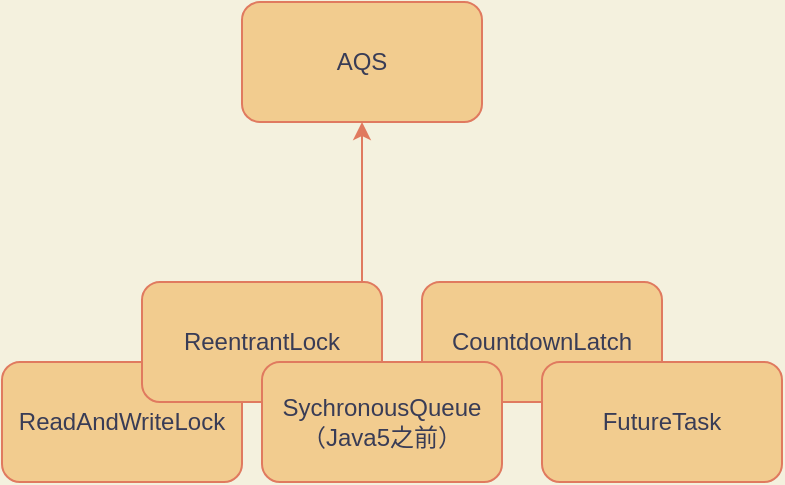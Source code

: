 <mxfile version="13.7.9" type="device" pages="9"><diagram id="zHA2q2VeTlUGbLxV6FyU" name="各种闸门类关系图"><mxGraphModel dx="1422" dy="822" grid="1" gridSize="10" guides="1" tooltips="1" connect="1" arrows="1" fold="1" page="1" pageScale="1" pageWidth="3300" pageHeight="4681" background="#F4F1DE" math="0" shadow="0"><root><mxCell id="yKRKtP2mVKYl-jQMUeaq-0"/><mxCell id="yKRKtP2mVKYl-jQMUeaq-1" parent="yKRKtP2mVKYl-jQMUeaq-0"/><mxCell id="HEa9pP5fO_7380BvgukX-0" value="AQS" style="rounded=1;whiteSpace=wrap;html=1;sketch=0;strokeColor=#E07A5F;fillColor=#F2CC8F;fontColor=#393C56;" parent="yKRKtP2mVKYl-jQMUeaq-1" vertex="1"><mxGeometry x="690" y="180" width="120" height="60" as="geometry"/></mxCell><mxCell id="HEa9pP5fO_7380BvgukX-1" value="ReadAndWriteLock" style="rounded=1;whiteSpace=wrap;html=1;sketch=0;strokeColor=#E07A5F;fillColor=#F2CC8F;fontColor=#393C56;" parent="yKRKtP2mVKYl-jQMUeaq-1" vertex="1"><mxGeometry x="570" y="360" width="120" height="60" as="geometry"/></mxCell><mxCell id="HEa9pP5fO_7380BvgukX-2" value="CountdownLatch" style="rounded=1;whiteSpace=wrap;html=1;sketch=0;strokeColor=#E07A5F;fillColor=#F2CC8F;fontColor=#393C56;" parent="yKRKtP2mVKYl-jQMUeaq-1" vertex="1"><mxGeometry x="780" y="320" width="120" height="60" as="geometry"/></mxCell><mxCell id="ZiHXAq65Lh9PdzQRmHIs-0" style="edgeStyle=orthogonalEdgeStyle;curved=0;rounded=1;sketch=0;orthogonalLoop=1;jettySize=auto;html=1;exitX=1;exitY=0.5;exitDx=0;exitDy=0;strokeColor=#E07A5F;fillColor=#F2CC8F;fontColor=#393C56;" parent="yKRKtP2mVKYl-jQMUeaq-1" source="HEa9pP5fO_7380BvgukX-3" target="HEa9pP5fO_7380BvgukX-0" edge="1"><mxGeometry relative="1" as="geometry"><Array as="points"><mxPoint x="750" y="350"/></Array></mxGeometry></mxCell><mxCell id="HEa9pP5fO_7380BvgukX-3" value="ReentrantLock" style="rounded=1;whiteSpace=wrap;html=1;sketch=0;strokeColor=#E07A5F;fillColor=#F2CC8F;fontColor=#393C56;" parent="yKRKtP2mVKYl-jQMUeaq-1" vertex="1"><mxGeometry x="640" y="320" width="120" height="60" as="geometry"/></mxCell><mxCell id="HEa9pP5fO_7380BvgukX-4" value="FutureTask" style="rounded=1;whiteSpace=wrap;html=1;sketch=0;strokeColor=#E07A5F;fillColor=#F2CC8F;fontColor=#393C56;" parent="yKRKtP2mVKYl-jQMUeaq-1" vertex="1"><mxGeometry x="840" y="360" width="120" height="60" as="geometry"/></mxCell><mxCell id="HEa9pP5fO_7380BvgukX-5" value="SychronousQueue&lt;br&gt;（Java5之前）" style="rounded=1;whiteSpace=wrap;html=1;sketch=0;strokeColor=#E07A5F;fillColor=#F2CC8F;fontColor=#393C56;" parent="yKRKtP2mVKYl-jQMUeaq-1" vertex="1"><mxGeometry x="700" y="360" width="120" height="60" as="geometry"/></mxCell></root></mxGraphModel></diagram><diagram id="OX-ax2EeMFJxRwqm1GbP" name="AQS深入"><mxGraphModel dx="1422" dy="822" grid="1" gridSize="10" guides="1" tooltips="1" connect="1" arrows="1" fold="1" page="1" pageScale="1" pageWidth="3300" pageHeight="4681" background="#F4F1DE" math="0" shadow="0"><root><mxCell id="c-_wtBmKyV6XnI4mSsln-0"/><mxCell id="c-_wtBmKyV6XnI4mSsln-1" parent="c-_wtBmKyV6XnI4mSsln-0"/></root></mxGraphModel></diagram><diagram id="PjVN5WNpTBOuH9E75Fe4" name="AQS"><mxGraphModel dx="1185" dy="685" grid="1" gridSize="10" guides="1" tooltips="1" connect="1" arrows="1" fold="1" page="1" pageScale="1" pageWidth="3300" pageHeight="4681" background="#F4F1DE" math="0" shadow="0"><root><mxCell id="si1iGT3tmjuz-wgA-zac-0"/><mxCell id="si1iGT3tmjuz-wgA-zac-1" parent="si1iGT3tmjuz-wgA-zac-0"/><mxCell id="5ErDJA_dwkPVhTlqNuuN-1" value="" style="edgeStyle=orthogonalEdgeStyle;curved=0;rounded=1;sketch=0;orthogonalLoop=1;jettySize=auto;html=1;strokeColor=#E07A5F;fillColor=#F2CC8F;fontColor=#393C56;" parent="si1iGT3tmjuz-wgA-zac-1" source="kgP6IZZyKGEj-rpN6XpN-0" target="5ErDJA_dwkPVhTlqNuuN-0" edge="1"><mxGeometry relative="1" as="geometry"/></mxCell><mxCell id="kgP6IZZyKGEj-rpN6XpN-0" value="AbstractQueueSychronizer" style="rounded=1;whiteSpace=wrap;html=1;sketch=0;strokeColor=#E07A5F;fillColor=#F2CC8F;fontColor=#393C56;" parent="si1iGT3tmjuz-wgA-zac-1" vertex="1"><mxGeometry x="580" y="160" width="180" height="50" as="geometry"/></mxCell><mxCell id="5ErDJA_dwkPVhTlqNuuN-3" value="" style="edgeStyle=orthogonalEdgeStyle;curved=0;rounded=1;sketch=0;orthogonalLoop=1;jettySize=auto;html=1;strokeColor=#E07A5F;fillColor=#F2CC8F;fontColor=#393C56;" parent="si1iGT3tmjuz-wgA-zac-1" source="5ErDJA_dwkPVhTlqNuuN-0" target="5ErDJA_dwkPVhTlqNuuN-2" edge="1"><mxGeometry relative="1" as="geometry"/></mxCell><mxCell id="5ErDJA_dwkPVhTlqNuuN-16" style="edgeStyle=orthogonalEdgeStyle;curved=0;rounded=1;sketch=0;orthogonalLoop=1;jettySize=auto;html=1;strokeColor=#E07A5F;fillColor=#F2CC8F;fontColor=#393C56;" parent="si1iGT3tmjuz-wgA-zac-1" source="5ErDJA_dwkPVhTlqNuuN-0" edge="1"><mxGeometry relative="1" as="geometry"><mxPoint x="670" y="800.476" as="targetPoint"/></mxGeometry></mxCell><mxCell id="5ErDJA_dwkPVhTlqNuuN-0" value="关键方法?" style="rounded=1;whiteSpace=wrap;html=1;sketch=0;strokeColor=#E07A5F;fillColor=#F2CC8F;fontColor=#393C56;" parent="si1iGT3tmjuz-wgA-zac-1" vertex="1"><mxGeometry x="600" y="400" width="140" height="50" as="geometry"/></mxCell><mxCell id="5ErDJA_dwkPVhTlqNuuN-5" value="" style="edgeStyle=orthogonalEdgeStyle;curved=0;rounded=1;sketch=0;orthogonalLoop=1;jettySize=auto;html=1;strokeColor=#E07A5F;fillColor=#F2CC8F;fontColor=#393C56;" parent="si1iGT3tmjuz-wgA-zac-1" source="5ErDJA_dwkPVhTlqNuuN-2" target="5ErDJA_dwkPVhTlqNuuN-4" edge="1"><mxGeometry relative="1" as="geometry"/></mxCell><mxCell id="5ErDJA_dwkPVhTlqNuuN-2" value="boolean acquire()" style="rounded=1;whiteSpace=wrap;html=1;sketch=0;strokeColor=#E07A5F;fillColor=#F2CC8F;fontColor=#393C56;" parent="si1iGT3tmjuz-wgA-zac-1" vertex="1"><mxGeometry x="820" y="400" width="140" height="50" as="geometry"/></mxCell><mxCell id="5ErDJA_dwkPVhTlqNuuN-4" value="void release()" style="rounded=1;whiteSpace=wrap;html=1;sketch=0;strokeColor=#E07A5F;fillColor=#F2CC8F;fontColor=#393C56;" parent="si1iGT3tmjuz-wgA-zac-1" vertex="1"><mxGeometry x="820" y="510" width="140" height="50" as="geometry"/></mxCell><mxCell id="5ErDJA_dwkPVhTlqNuuN-6" value="if(可以获取)——更新同步器(CASly)，移出队列&lt;br&gt;if(不能获取)——移入队列,然后利用JNI方法挂起线程；或返回失败" style="text;html=1;align=center;verticalAlign=middle;resizable=0;points=[];autosize=1;fontColor=#393C56;" parent="si1iGT3tmjuz-wgA-zac-1" vertex="1"><mxGeometry x="990" y="440" width="360" height="30" as="geometry"/></mxCell><mxCell id="5ErDJA_dwkPVhTlqNuuN-7" value="更新同步器的状态&lt;br&gt;如果新状态下可以让别的线程获取，则让这些线程获取之(唤醒队头)" style="text;html=1;align=center;verticalAlign=middle;resizable=0;points=[];autosize=1;fontColor=#393C56;" parent="si1iGT3tmjuz-wgA-zac-1" vertex="1"><mxGeometry x="1050" y="520" width="370" height="30" as="geometry"/></mxCell><mxCell id="5ErDJA_dwkPVhTlqNuuN-10" value="" style="edgeStyle=orthogonalEdgeStyle;curved=0;rounded=1;sketch=0;orthogonalLoop=1;jettySize=auto;html=1;strokeColor=#E07A5F;fillColor=#F2CC8F;fontColor=#393C56;" parent="si1iGT3tmjuz-wgA-zac-1" source="5ErDJA_dwkPVhTlqNuuN-8" target="5ErDJA_dwkPVhTlqNuuN-9" edge="1"><mxGeometry relative="1" as="geometry"/></mxCell><mxCell id="5ErDJA_dwkPVhTlqNuuN-8" value="关键的域?" style="rounded=1;whiteSpace=wrap;html=1;sketch=0;strokeColor=#E07A5F;fillColor=#F2CC8F;fontColor=#393C56;" parent="si1iGT3tmjuz-wgA-zac-1" vertex="1"><mxGeometry x="600" y="222.5" width="140" height="50" as="geometry"/></mxCell><mxCell id="5ErDJA_dwkPVhTlqNuuN-15" value="" style="edgeStyle=orthogonalEdgeStyle;curved=0;rounded=1;sketch=0;orthogonalLoop=1;jettySize=auto;html=1;strokeColor=#E07A5F;fillColor=#F2CC8F;fontColor=#393C56;" parent="si1iGT3tmjuz-wgA-zac-1" source="5ErDJA_dwkPVhTlqNuuN-9" target="5ErDJA_dwkPVhTlqNuuN-14" edge="1"><mxGeometry relative="1" as="geometry"/></mxCell><mxCell id="5ErDJA_dwkPVhTlqNuuN-9" value="同步器 sync" style="rounded=1;whiteSpace=wrap;html=1;sketch=0;strokeColor=#E07A5F;fillColor=#F2CC8F;fontColor=#393C56;" parent="si1iGT3tmjuz-wgA-zac-1" vertex="1"><mxGeometry x="840" y="172.5" width="140" height="50" as="geometry"/></mxCell><mxCell id="5ErDJA_dwkPVhTlqNuuN-11" value="getState()" style="text;html=1;align=center;verticalAlign=middle;resizable=0;points=[];autosize=1;fontColor=#393C56;" parent="si1iGT3tmjuz-wgA-zac-1" vertex="1"><mxGeometry x="1165" y="222.5" width="70" height="20" as="geometry"/></mxCell><mxCell id="5ErDJA_dwkPVhTlqNuuN-12" value="(对sync的)" style="text;html=1;align=center;verticalAlign=middle;resizable=0;points=[];autosize=1;fontColor=#393C56;" parent="si1iGT3tmjuz-wgA-zac-1" vertex="1"><mxGeometry x="840" y="300" width="70" height="20" as="geometry"/></mxCell><mxCell id="5ErDJA_dwkPVhTlqNuuN-13" value="setState()&lt;br&gt;compareAndSetState()" style="text;html=1;align=center;verticalAlign=middle;resizable=0;points=[];autosize=1;fontColor=#393C56;" parent="si1iGT3tmjuz-wgA-zac-1" vertex="1"><mxGeometry x="1130" y="260" width="140" height="30" as="geometry"/></mxCell><mxCell id="5ErDJA_dwkPVhTlqNuuN-14" value="维护“状态”" style="whiteSpace=wrap;html=1;rounded=1;fontColor=#393C56;strokeColor=#E07A5F;fillColor=#F2CC8F;sketch=0;" parent="si1iGT3tmjuz-wgA-zac-1" vertex="1"><mxGeometry x="1010" y="172.5" width="100" height="47.5" as="geometry"/></mxCell><mxCell id="5ErDJA_dwkPVhTlqNuuN-17" value="关联性" style="rounded=1;whiteSpace=wrap;html=1;sketch=0;strokeColor=#E07A5F;fillColor=#F2CC8F;fontColor=#393C56;" parent="si1iGT3tmjuz-wgA-zac-1" vertex="1"><mxGeometry x="610" y="800" width="120" height="60" as="geometry"/></mxCell><mxCell id="5ErDJA_dwkPVhTlqNuuN-163" value="维护等待线程队列" style="shape=partialRectangle;html=1;whiteSpace=wrap;connectable=0;overflow=hidden;fillColor=none;top=0;left=0;bottom=0;right=0;" parent="si1iGT3tmjuz-wgA-zac-1" vertex="1"><mxGeometry x="960" y="950" width="110" height="40" as="geometry"/></mxCell><mxCell id="5ErDJA_dwkPVhTlqNuuN-164" value="final 线程?" style="rounded=1;whiteSpace=wrap;html=1;sketch=0;strokeColor=#E07A5F;fillColor=#F2CC8F;fontColor=#393C56;" parent="si1iGT3tmjuz-wgA-zac-1" vertex="1"><mxGeometry x="820" y="240" width="140" height="50" as="geometry"/></mxCell><mxCell id="5ErDJA_dwkPVhTlqNuuN-165" value="一个队列(CLH队列)" style="rounded=1;whiteSpace=wrap;html=1;sketch=0;strokeColor=#E07A5F;fillColor=#F2CC8F;fontColor=#393C56;" parent="si1iGT3tmjuz-wgA-zac-1" vertex="1"><mxGeometry x="980" y="240" width="140" height="50" as="geometry"/></mxCell><mxCell id="5ErDJA_dwkPVhTlqNuuN-166" value="volatile int state;" style="text;html=1;align=center;verticalAlign=middle;resizable=0;points=[];autosize=1;fontColor=#393C56;" parent="si1iGT3tmjuz-wgA-zac-1" vertex="1"><mxGeometry x="980" y="150" width="100" height="20" as="geometry"/></mxCell><mxCell id="5ErDJA_dwkPVhTlqNuuN-20" value="" style="shape=table;html=1;whiteSpace=wrap;startSize=0;container=1;collapsible=0;childLayout=tableLayout;" parent="si1iGT3tmjuz-wgA-zac-1" vertex="1"><mxGeometry x="880" y="690" width="690" height="399" as="geometry"/></mxCell><mxCell id="5ErDJA_dwkPVhTlqNuuN-21" value="" style="shape=partialRectangle;html=1;whiteSpace=wrap;collapsible=0;dropTarget=0;pointerEvents=0;fillColor=none;top=0;left=0;bottom=0;right=0;points=[[0,0.5],[1,0.5]];portConstraint=eastwest;" parent="5ErDJA_dwkPVhTlqNuuN-20" vertex="1"><mxGeometry width="690" height="42" as="geometry"/></mxCell><mxCell id="5ErDJA_dwkPVhTlqNuuN-22" value="子类" style="shape=partialRectangle;html=1;whiteSpace=wrap;connectable=0;overflow=hidden;fillColor=none;top=0;left=0;bottom=0;right=0;" parent="5ErDJA_dwkPVhTlqNuuN-21" vertex="1"><mxGeometry width="148" height="42" as="geometry"/></mxCell><mxCell id="5ErDJA_dwkPVhTlqNuuN-23" value="&lt;font color=&quot;#ff0000&quot;&gt;状态&lt;/font&gt;" style="shape=partialRectangle;html=1;whiteSpace=wrap;connectable=0;overflow=hidden;fillColor=none;top=0;left=0;bottom=0;right=0;strokeColor=#FF0000;" parent="5ErDJA_dwkPVhTlqNuuN-21" vertex="1"><mxGeometry x="148" width="115" height="42" as="geometry"/></mxCell><mxCell id="5ErDJA_dwkPVhTlqNuuN-24" value="特性" style="shape=partialRectangle;html=1;whiteSpace=wrap;connectable=0;overflow=hidden;fillColor=none;top=0;left=0;bottom=0;right=0;" parent="5ErDJA_dwkPVhTlqNuuN-21" vertex="1"><mxGeometry x="263" width="120" height="42" as="geometry"/></mxCell><mxCell id="5ErDJA_dwkPVhTlqNuuN-25" value="状态变量" style="shape=partialRectangle;html=1;whiteSpace=wrap;connectable=0;overflow=hidden;fillColor=none;top=0;left=0;bottom=0;right=0;" parent="5ErDJA_dwkPVhTlqNuuN-21" vertex="1"><mxGeometry x="383" width="99" height="42" as="geometry"/></mxCell><mxCell id="5ErDJA_dwkPVhTlqNuuN-26" value="如何操作" style="shape=partialRectangle;html=1;whiteSpace=wrap;connectable=0;overflow=hidden;fillColor=none;top=0;left=0;bottom=0;right=0;" parent="5ErDJA_dwkPVhTlqNuuN-21" vertex="1"><mxGeometry x="482" width="168" height="42" as="geometry"/></mxCell><mxCell id="5ErDJA_dwkPVhTlqNuuN-27" value="" style="shape=partialRectangle;html=1;whiteSpace=wrap;connectable=0;overflow=hidden;fillColor=none;top=0;left=0;bottom=0;right=0;" parent="5ErDJA_dwkPVhTlqNuuN-21" vertex="1"><mxGeometry x="650" width="40" height="42" as="geometry"/></mxCell><mxCell id="5ErDJA_dwkPVhTlqNuuN-28" value="" style="shape=partialRectangle;html=1;whiteSpace=wrap;collapsible=0;dropTarget=0;pointerEvents=0;fillColor=none;top=0;left=0;bottom=0;right=0;points=[[0,0.5],[1,0.5]];portConstraint=eastwest;" parent="5ErDJA_dwkPVhTlqNuuN-20" vertex="1"><mxGeometry y="42" width="690" height="42" as="geometry"/></mxCell><mxCell id="5ErDJA_dwkPVhTlqNuuN-29" value="ReentrantedLock" style="shape=partialRectangle;html=1;whiteSpace=wrap;connectable=0;overflow=hidden;fillColor=none;top=0;left=0;bottom=0;right=0;" parent="5ErDJA_dwkPVhTlqNuuN-28" vertex="1"><mxGeometry width="148" height="42" as="geometry"/></mxCell><mxCell id="5ErDJA_dwkPVhTlqNuuN-30" value="一个锁" style="shape=partialRectangle;html=1;whiteSpace=wrap;connectable=0;overflow=hidden;fillColor=none;top=0;left=0;bottom=0;right=0;" parent="5ErDJA_dwkPVhTlqNuuN-28" vertex="1"><mxGeometry x="148" width="115" height="42" as="geometry"/></mxCell><mxCell id="5ErDJA_dwkPVhTlqNuuN-31" value="独占的" style="shape=partialRectangle;html=1;whiteSpace=wrap;connectable=0;overflow=hidden;fillColor=none;top=0;left=0;bottom=0;right=0;" parent="5ErDJA_dwkPVhTlqNuuN-28" vertex="1"><mxGeometry x="263" width="120" height="42" as="geometry"/></mxCell><mxCell id="5ErDJA_dwkPVhTlqNuuN-32" value="c = getState();" style="shape=partialRectangle;html=1;whiteSpace=wrap;connectable=0;overflow=hidden;fillColor=none;top=0;left=0;bottom=0;right=0;" parent="5ErDJA_dwkPVhTlqNuuN-28" vertex="1"><mxGeometry x="383" width="99" height="42" as="geometry"/></mxCell><mxCell id="5ErDJA_dwkPVhTlqNuuN-33" value="&lt;font color=&quot;#ff0000&quot;&gt;compareAndSetState(0,acquire)&lt;/font&gt;&lt;br&gt;owner=currentThread;" style="shape=partialRectangle;html=1;whiteSpace=wrap;connectable=0;overflow=hidden;fillColor=none;top=0;left=0;bottom=0;right=0;" parent="5ErDJA_dwkPVhTlqNuuN-28" vertex="1"><mxGeometry x="482" width="168" height="42" as="geometry"/></mxCell><mxCell id="5ErDJA_dwkPVhTlqNuuN-34" value="" style="shape=partialRectangle;html=1;whiteSpace=wrap;connectable=0;overflow=hidden;fillColor=none;top=0;left=0;bottom=0;right=0;" parent="5ErDJA_dwkPVhTlqNuuN-28" vertex="1"><mxGeometry x="650" width="40" height="42" as="geometry"/></mxCell><mxCell id="5ErDJA_dwkPVhTlqNuuN-35" value="" style="shape=partialRectangle;html=1;whiteSpace=wrap;collapsible=0;dropTarget=0;pointerEvents=0;fillColor=none;top=0;left=0;bottom=0;right=0;points=[[0,0.5],[1,0.5]];portConstraint=eastwest;" parent="5ErDJA_dwkPVhTlqNuuN-20" vertex="1"><mxGeometry y="84" width="690" height="43" as="geometry"/></mxCell><mxCell id="5ErDJA_dwkPVhTlqNuuN-36" value="" style="shape=partialRectangle;html=1;whiteSpace=wrap;connectable=0;overflow=hidden;fillColor=none;top=0;left=0;bottom=0;right=0;" parent="5ErDJA_dwkPVhTlqNuuN-35" vertex="1"><mxGeometry width="148" height="43" as="geometry"/></mxCell><mxCell id="5ErDJA_dwkPVhTlqNuuN-37" value="" style="shape=partialRectangle;html=1;whiteSpace=wrap;connectable=0;overflow=hidden;fillColor=none;top=0;left=0;bottom=0;right=0;" parent="5ErDJA_dwkPVhTlqNuuN-35" vertex="1"><mxGeometry x="148" width="115" height="43" as="geometry"/></mxCell><mxCell id="5ErDJA_dwkPVhTlqNuuN-38" value="重入的" style="shape=partialRectangle;html=1;whiteSpace=wrap;connectable=0;overflow=hidden;fillColor=none;top=0;left=0;bottom=0;right=0;" parent="5ErDJA_dwkPVhTlqNuuN-35" vertex="1"><mxGeometry x="263" width="120" height="43" as="geometry"/></mxCell><mxCell id="5ErDJA_dwkPVhTlqNuuN-39" value="" style="shape=partialRectangle;html=1;whiteSpace=wrap;connectable=0;overflow=hidden;fillColor=none;top=0;left=0;bottom=0;right=0;" parent="5ErDJA_dwkPVhTlqNuuN-35" vertex="1"><mxGeometry x="383" width="99" height="43" as="geometry"/></mxCell><mxCell id="5ErDJA_dwkPVhTlqNuuN-40" value="if(current==owner)&lt;br&gt;setState(c+1);return true;" style="shape=partialRectangle;html=1;whiteSpace=wrap;connectable=0;overflow=hidden;fillColor=none;top=0;left=0;bottom=0;right=0;" parent="5ErDJA_dwkPVhTlqNuuN-35" vertex="1"><mxGeometry x="482" width="168" height="43" as="geometry"/></mxCell><mxCell id="5ErDJA_dwkPVhTlqNuuN-41" value="" style="shape=partialRectangle;html=1;whiteSpace=wrap;connectable=0;overflow=hidden;fillColor=none;top=0;left=0;bottom=0;right=0;" parent="5ErDJA_dwkPVhTlqNuuN-35" vertex="1"><mxGeometry x="650" width="40" height="43" as="geometry"/></mxCell><mxCell id="5ErDJA_dwkPVhTlqNuuN-49" value="" style="shape=partialRectangle;html=1;whiteSpace=wrap;collapsible=0;dropTarget=0;pointerEvents=0;fillColor=none;top=0;left=0;bottom=0;right=0;points=[[0,0.5],[1,0.5]];portConstraint=eastwest;" parent="5ErDJA_dwkPVhTlqNuuN-20" vertex="1"><mxGeometry y="127" width="690" height="42" as="geometry"/></mxCell><mxCell id="5ErDJA_dwkPVhTlqNuuN-50" value="Semaphore" style="shape=partialRectangle;html=1;whiteSpace=wrap;connectable=0;overflow=hidden;fillColor=none;top=0;left=0;bottom=0;right=0;" parent="5ErDJA_dwkPVhTlqNuuN-49" vertex="1"><mxGeometry width="148" height="42" as="geometry"/></mxCell><mxCell id="5ErDJA_dwkPVhTlqNuuN-51" value="可取多个值" style="shape=partialRectangle;html=1;whiteSpace=wrap;connectable=0;overflow=hidden;fillColor=none;top=0;left=0;bottom=0;right=0;" parent="5ErDJA_dwkPVhTlqNuuN-49" vertex="1"><mxGeometry x="148" width="115" height="42" as="geometry"/></mxCell><mxCell id="5ErDJA_dwkPVhTlqNuuN-52" value="独占的,重入的" style="shape=partialRectangle;html=1;whiteSpace=wrap;connectable=0;overflow=hidden;fillColor=none;top=0;left=0;bottom=0;right=0;" parent="5ErDJA_dwkPVhTlqNuuN-49" vertex="1"><mxGeometry x="263" width="120" height="42" as="geometry"/></mxCell><mxCell id="5ErDJA_dwkPVhTlqNuuN-53" value="c=getState()" style="shape=partialRectangle;html=1;whiteSpace=wrap;connectable=0;overflow=hidden;fillColor=none;top=0;left=0;bottom=0;right=0;" parent="5ErDJA_dwkPVhTlqNuuN-49" vertex="1"><mxGeometry x="383" width="99" height="42" as="geometry"/></mxCell><mxCell id="5ErDJA_dwkPVhTlqNuuN-54" value="如果c-acquires&amp;lt;0 拒绝" style="shape=partialRectangle;html=1;whiteSpace=wrap;connectable=0;overflow=hidden;fillColor=none;top=0;left=0;bottom=0;right=0;" parent="5ErDJA_dwkPVhTlqNuuN-49" vertex="1"><mxGeometry x="482" width="168" height="42" as="geometry"/></mxCell><mxCell id="5ErDJA_dwkPVhTlqNuuN-55" value="" style="shape=partialRectangle;html=1;whiteSpace=wrap;connectable=0;overflow=hidden;fillColor=none;top=0;left=0;bottom=0;right=0;" parent="5ErDJA_dwkPVhTlqNuuN-49" vertex="1"><mxGeometry x="650" width="40" height="42" as="geometry"/></mxCell><mxCell id="5ErDJA_dwkPVhTlqNuuN-84" value="" style="shape=partialRectangle;html=1;whiteSpace=wrap;collapsible=0;dropTarget=0;pointerEvents=0;fillColor=none;top=0;left=0;bottom=0;right=0;points=[[0,0.5],[1,0.5]];portConstraint=eastwest;" parent="5ErDJA_dwkPVhTlqNuuN-20" vertex="1"><mxGeometry y="169" width="690" height="61" as="geometry"/></mxCell><mxCell id="5ErDJA_dwkPVhTlqNuuN-85" value="CountDownLatch" style="shape=partialRectangle;html=1;whiteSpace=wrap;connectable=0;overflow=hidden;fillColor=none;top=0;left=0;bottom=0;right=0;" parent="5ErDJA_dwkPVhTlqNuuN-84" vertex="1"><mxGeometry width="148" height="61" as="geometry"/></mxCell><mxCell id="5ErDJA_dwkPVhTlqNuuN-86" value="当前计数值" style="shape=partialRectangle;html=1;whiteSpace=wrap;connectable=0;overflow=hidden;fillColor=none;top=0;left=0;bottom=0;right=0;" parent="5ErDJA_dwkPVhTlqNuuN-84" vertex="1"><mxGeometry x="148" width="115" height="61" as="geometry"/></mxCell><mxCell id="5ErDJA_dwkPVhTlqNuuN-87" value="" style="shape=partialRectangle;html=1;whiteSpace=wrap;connectable=0;overflow=hidden;fillColor=none;top=0;left=0;bottom=0;right=0;" parent="5ErDJA_dwkPVhTlqNuuN-84" vertex="1"><mxGeometry x="263" width="120" height="61" as="geometry"/></mxCell><mxCell id="5ErDJA_dwkPVhTlqNuuN-88" value="" style="shape=partialRectangle;html=1;whiteSpace=wrap;connectable=0;overflow=hidden;fillColor=none;top=0;left=0;bottom=0;right=0;" parent="5ErDJA_dwkPVhTlqNuuN-84" vertex="1"><mxGeometry x="383" width="99" height="61" as="geometry"/></mxCell><mxCell id="5ErDJA_dwkPVhTlqNuuN-89" value="当cdl.countDown()时&lt;br&gt;release()；&lt;br&gt;与此同时 cdl.await()&lt;br&gt;调用的是this.acquire()" style="shape=partialRectangle;html=1;whiteSpace=wrap;connectable=0;overflow=hidden;fillColor=none;top=0;left=0;bottom=0;right=0;" parent="5ErDJA_dwkPVhTlqNuuN-84" vertex="1"><mxGeometry x="482" width="168" height="61" as="geometry"/></mxCell><mxCell id="5ErDJA_dwkPVhTlqNuuN-90" value="" style="shape=partialRectangle;html=1;whiteSpace=wrap;connectable=0;overflow=hidden;fillColor=none;top=0;left=0;bottom=0;right=0;" parent="5ErDJA_dwkPVhTlqNuuN-84" vertex="1"><mxGeometry x="650" width="40" height="61" as="geometry"/></mxCell><mxCell id="5ErDJA_dwkPVhTlqNuuN-56" value="" style="shape=partialRectangle;html=1;whiteSpace=wrap;collapsible=0;dropTarget=0;pointerEvents=0;fillColor=none;top=0;left=0;bottom=0;right=0;points=[[0,0.5],[1,0.5]];portConstraint=eastwest;" parent="5ErDJA_dwkPVhTlqNuuN-20" vertex="1"><mxGeometry y="230" width="690" height="42" as="geometry"/></mxCell><mxCell id="5ErDJA_dwkPVhTlqNuuN-57" value="" style="shape=partialRectangle;html=1;whiteSpace=wrap;connectable=0;overflow=hidden;fillColor=none;top=0;left=0;bottom=0;right=0;" parent="5ErDJA_dwkPVhTlqNuuN-56" vertex="1"><mxGeometry width="148" height="42" as="geometry"/></mxCell><mxCell id="5ErDJA_dwkPVhTlqNuuN-58" value="" style="shape=partialRectangle;html=1;whiteSpace=wrap;connectable=0;overflow=hidden;fillColor=none;top=0;left=0;bottom=0;right=0;" parent="5ErDJA_dwkPVhTlqNuuN-56" vertex="1"><mxGeometry x="148" width="115" height="42" as="geometry"/></mxCell><mxCell id="5ErDJA_dwkPVhTlqNuuN-59" value="" style="shape=partialRectangle;html=1;whiteSpace=wrap;connectable=0;overflow=hidden;fillColor=none;top=0;left=0;bottom=0;right=0;" parent="5ErDJA_dwkPVhTlqNuuN-56" vertex="1"><mxGeometry x="263" width="120" height="42" as="geometry"/></mxCell><mxCell id="5ErDJA_dwkPVhTlqNuuN-60" value="" style="shape=partialRectangle;html=1;whiteSpace=wrap;connectable=0;overflow=hidden;fillColor=none;top=0;left=0;bottom=0;right=0;" parent="5ErDJA_dwkPVhTlqNuuN-56" vertex="1"><mxGeometry x="383" width="99" height="42" as="geometry"/></mxCell><mxCell id="5ErDJA_dwkPVhTlqNuuN-61" value="" style="shape=partialRectangle;html=1;whiteSpace=wrap;connectable=0;overflow=hidden;fillColor=none;top=0;left=0;bottom=0;right=0;" parent="5ErDJA_dwkPVhTlqNuuN-56" vertex="1"><mxGeometry x="482" width="168" height="42" as="geometry"/></mxCell><mxCell id="5ErDJA_dwkPVhTlqNuuN-62" value="" style="shape=partialRectangle;html=1;whiteSpace=wrap;connectable=0;overflow=hidden;fillColor=none;top=0;left=0;bottom=0;right=0;" parent="5ErDJA_dwkPVhTlqNuuN-56" vertex="1"><mxGeometry x="650" width="40" height="42" as="geometry"/></mxCell><mxCell id="5ErDJA_dwkPVhTlqNuuN-63" value="" style="shape=partialRectangle;html=1;whiteSpace=wrap;collapsible=0;dropTarget=0;pointerEvents=0;fillColor=none;top=0;left=0;bottom=0;right=0;points=[[0,0.5],[1,0.5]];portConstraint=eastwest;" parent="5ErDJA_dwkPVhTlqNuuN-20" vertex="1"><mxGeometry y="272" width="690" height="43" as="geometry"/></mxCell><mxCell id="5ErDJA_dwkPVhTlqNuuN-64" value="FutureTask" style="shape=partialRectangle;html=1;whiteSpace=wrap;connectable=0;overflow=hidden;fillColor=none;top=0;left=0;bottom=0;right=0;" parent="5ErDJA_dwkPVhTlqNuuN-63" vertex="1"><mxGeometry width="148" height="43" as="geometry"/></mxCell><mxCell id="5ErDJA_dwkPVhTlqNuuN-65" value="任务是否正在执行" style="shape=partialRectangle;html=1;whiteSpace=wrap;connectable=0;overflow=hidden;fillColor=none;top=0;left=0;bottom=0;right=0;" parent="5ErDJA_dwkPVhTlqNuuN-63" vertex="1"><mxGeometry x="148" width="115" height="43" as="geometry"/></mxCell><mxCell id="5ErDJA_dwkPVhTlqNuuN-66" value="如果执行完毕 可以get" style="shape=partialRectangle;html=1;whiteSpace=wrap;connectable=0;overflow=hidden;fillColor=none;top=0;left=0;bottom=0;right=0;" parent="5ErDJA_dwkPVhTlqNuuN-63" vertex="1"><mxGeometry x="263" width="120" height="43" as="geometry"/></mxCell><mxCell id="5ErDJA_dwkPVhTlqNuuN-67" value="getState()" style="shape=partialRectangle;html=1;whiteSpace=wrap;connectable=0;overflow=hidden;fillColor=none;top=0;left=0;bottom=0;right=0;" parent="5ErDJA_dwkPVhTlqNuuN-63" vertex="1"><mxGeometry x="383" width="99" height="43" as="geometry"/></mxCell><mxCell id="5ErDJA_dwkPVhTlqNuuN-68" value="成功了就get" style="shape=partialRectangle;html=1;whiteSpace=wrap;connectable=0;overflow=hidden;fillColor=none;top=0;left=0;bottom=0;right=0;" parent="5ErDJA_dwkPVhTlqNuuN-63" vertex="1"><mxGeometry x="482" width="168" height="43" as="geometry"/></mxCell><mxCell id="5ErDJA_dwkPVhTlqNuuN-69" value="" style="shape=partialRectangle;html=1;whiteSpace=wrap;connectable=0;overflow=hidden;fillColor=none;top=0;left=0;bottom=0;right=0;" parent="5ErDJA_dwkPVhTlqNuuN-63" vertex="1"><mxGeometry x="650" width="40" height="43" as="geometry"/></mxCell><mxCell id="5ErDJA_dwkPVhTlqNuuN-70" value="" style="shape=partialRectangle;html=1;whiteSpace=wrap;collapsible=0;dropTarget=0;pointerEvents=0;fillColor=none;top=0;left=0;bottom=0;right=0;points=[[0,0.5],[1,0.5]];portConstraint=eastwest;" parent="5ErDJA_dwkPVhTlqNuuN-20" vertex="1"><mxGeometry y="315" width="690" height="42" as="geometry"/></mxCell><mxCell id="5ErDJA_dwkPVhTlqNuuN-71" value="" style="shape=partialRectangle;html=1;whiteSpace=wrap;connectable=0;overflow=hidden;fillColor=none;top=0;left=0;bottom=0;right=0;" parent="5ErDJA_dwkPVhTlqNuuN-70" vertex="1"><mxGeometry width="148" height="42" as="geometry"/></mxCell><mxCell id="5ErDJA_dwkPVhTlqNuuN-72" value="" style="shape=partialRectangle;html=1;whiteSpace=wrap;connectable=0;overflow=hidden;fillColor=none;top=0;left=0;bottom=0;right=0;" parent="5ErDJA_dwkPVhTlqNuuN-70" vertex="1"><mxGeometry x="148" width="115" height="42" as="geometry"/></mxCell><mxCell id="5ErDJA_dwkPVhTlqNuuN-73" value="维护执行结果，抛出异常等" style="shape=partialRectangle;html=1;whiteSpace=wrap;connectable=0;overflow=hidden;fillColor=none;top=0;left=0;bottom=0;right=0;" parent="5ErDJA_dwkPVhTlqNuuN-70" vertex="1"><mxGeometry x="263" width="120" height="42" as="geometry"/></mxCell><mxCell id="5ErDJA_dwkPVhTlqNuuN-74" value="" style="shape=partialRectangle;html=1;whiteSpace=wrap;connectable=0;overflow=hidden;fillColor=none;top=0;left=0;bottom=0;right=0;" parent="5ErDJA_dwkPVhTlqNuuN-70" vertex="1"><mxGeometry x="383" width="99" height="42" as="geometry"/></mxCell><mxCell id="5ErDJA_dwkPVhTlqNuuN-75" value="" style="shape=partialRectangle;html=1;whiteSpace=wrap;connectable=0;overflow=hidden;fillColor=none;top=0;left=0;bottom=0;right=0;" parent="5ErDJA_dwkPVhTlqNuuN-70" vertex="1"><mxGeometry x="482" width="168" height="42" as="geometry"/></mxCell><mxCell id="5ErDJA_dwkPVhTlqNuuN-76" value="" style="shape=partialRectangle;html=1;whiteSpace=wrap;connectable=0;overflow=hidden;fillColor=none;top=0;left=0;bottom=0;right=0;" parent="5ErDJA_dwkPVhTlqNuuN-70" vertex="1"><mxGeometry x="650" width="40" height="42" as="geometry"/></mxCell><mxCell id="5ErDJA_dwkPVhTlqNuuN-77" value="" style="shape=partialRectangle;html=1;whiteSpace=wrap;collapsible=0;dropTarget=0;pointerEvents=0;fillColor=none;top=0;left=0;bottom=0;right=0;points=[[0,0.5],[1,0.5]];portConstraint=eastwest;" parent="5ErDJA_dwkPVhTlqNuuN-20" vertex="1"><mxGeometry y="357" width="690" height="42" as="geometry"/></mxCell><mxCell id="5ErDJA_dwkPVhTlqNuuN-78" value="ReentrantReadWriteLock" style="shape=partialRectangle;html=1;whiteSpace=wrap;connectable=0;overflow=hidden;fillColor=none;top=0;left=0;bottom=0;right=0;" parent="5ErDJA_dwkPVhTlqNuuN-77" vertex="1"><mxGeometry width="148" height="42" as="geometry"/></mxCell><mxCell id="5ErDJA_dwkPVhTlqNuuN-79" value="读锁+写锁" style="shape=partialRectangle;html=1;whiteSpace=wrap;connectable=0;overflow=hidden;fillColor=none;top=0;left=0;bottom=0;right=0;" parent="5ErDJA_dwkPVhTlqNuuN-77" vertex="1"><mxGeometry x="148" width="115" height="42" as="geometry"/></mxCell><mxCell id="5ErDJA_dwkPVhTlqNuuN-80" value="" style="shape=partialRectangle;html=1;whiteSpace=wrap;connectable=0;overflow=hidden;fillColor=none;top=0;left=0;bottom=0;right=0;" parent="5ErDJA_dwkPVhTlqNuuN-77" vertex="1"><mxGeometry x="263" width="120" height="42" as="geometry"/></mxCell><mxCell id="5ErDJA_dwkPVhTlqNuuN-81" value="32位=16+16" style="shape=partialRectangle;html=1;whiteSpace=wrap;connectable=0;overflow=hidden;fillColor=none;top=0;left=0;bottom=0;right=0;" parent="5ErDJA_dwkPVhTlqNuuN-77" vertex="1"><mxGeometry x="383" width="99" height="42" as="geometry"/></mxCell><mxCell id="5ErDJA_dwkPVhTlqNuuN-82" value="" style="shape=partialRectangle;html=1;whiteSpace=wrap;connectable=0;overflow=hidden;fillColor=none;top=0;left=0;bottom=0;right=0;" parent="5ErDJA_dwkPVhTlqNuuN-77" vertex="1"><mxGeometry x="482" width="168" height="42" as="geometry"/></mxCell><mxCell id="5ErDJA_dwkPVhTlqNuuN-83" value="" style="shape=partialRectangle;html=1;whiteSpace=wrap;connectable=0;overflow=hidden;fillColor=none;top=0;left=0;bottom=0;right=0;" parent="5ErDJA_dwkPVhTlqNuuN-77" vertex="1"><mxGeometry x="650" width="40" height="42" as="geometry"/></mxCell><mxCell id="n6ucQV0mB0cUJkltEHRI-20" value="" style="shape=table;html=1;whiteSpace=wrap;startSize=0;container=1;collapsible=0;childLayout=tableLayout;" parent="si1iGT3tmjuz-wgA-zac-1" vertex="1"><mxGeometry x="880" y="1089" width="690" height="399" as="geometry"/></mxCell><mxCell id="n6ucQV0mB0cUJkltEHRI-21" value="" style="shape=partialRectangle;html=1;whiteSpace=wrap;collapsible=0;dropTarget=0;pointerEvents=0;fillColor=none;top=0;left=0;bottom=0;right=0;points=[[0,0.5],[1,0.5]];portConstraint=eastwest;" parent="n6ucQV0mB0cUJkltEHRI-20" vertex="1"><mxGeometry width="690" height="42" as="geometry"/></mxCell><mxCell id="n6ucQV0mB0cUJkltEHRI-22" value="" style="shape=partialRectangle;html=1;whiteSpace=wrap;connectable=0;overflow=hidden;fillColor=none;top=0;left=0;bottom=0;right=0;" parent="n6ucQV0mB0cUJkltEHRI-21" vertex="1"><mxGeometry width="148" height="42" as="geometry"/></mxCell><mxCell id="n6ucQV0mB0cUJkltEHRI-23" value="" style="shape=partialRectangle;html=1;whiteSpace=wrap;connectable=0;overflow=hidden;fillColor=none;top=0;left=0;bottom=0;right=0;strokeColor=#FF0000;" parent="n6ucQV0mB0cUJkltEHRI-21" vertex="1"><mxGeometry x="148" width="115" height="42" as="geometry"/></mxCell><mxCell id="n6ucQV0mB0cUJkltEHRI-24" value="等待队列中维护线程是读还是写" style="shape=partialRectangle;html=1;whiteSpace=wrap;connectable=0;overflow=hidden;fillColor=none;top=0;left=0;bottom=0;right=0;" parent="n6ucQV0mB0cUJkltEHRI-21" vertex="1"><mxGeometry x="263" width="120" height="42" as="geometry"/></mxCell><mxCell id="n6ucQV0mB0cUJkltEHRI-25" value="" style="shape=partialRectangle;html=1;whiteSpace=wrap;connectable=0;overflow=hidden;fillColor=none;top=0;left=0;bottom=0;right=0;" parent="n6ucQV0mB0cUJkltEHRI-21" vertex="1"><mxGeometry x="383" width="99" height="42" as="geometry"/></mxCell><mxCell id="n6ucQV0mB0cUJkltEHRI-26" value="" style="shape=partialRectangle;html=1;whiteSpace=wrap;connectable=0;overflow=hidden;fillColor=none;top=0;left=0;bottom=0;right=0;" parent="n6ucQV0mB0cUJkltEHRI-21" vertex="1"><mxGeometry x="482" width="168" height="42" as="geometry"/></mxCell><mxCell id="n6ucQV0mB0cUJkltEHRI-27" value="" style="shape=partialRectangle;html=1;whiteSpace=wrap;connectable=0;overflow=hidden;fillColor=none;top=0;left=0;bottom=0;right=0;" parent="n6ucQV0mB0cUJkltEHRI-21" vertex="1"><mxGeometry x="650" width="40" height="42" as="geometry"/></mxCell><mxCell id="n6ucQV0mB0cUJkltEHRI-28" value="" style="shape=partialRectangle;html=1;whiteSpace=wrap;collapsible=0;dropTarget=0;pointerEvents=0;fillColor=none;top=0;left=0;bottom=0;right=0;points=[[0,0.5],[1,0.5]];portConstraint=eastwest;" parent="n6ucQV0mB0cUJkltEHRI-20" vertex="1"><mxGeometry y="42" width="690" height="42" as="geometry"/></mxCell><mxCell id="n6ucQV0mB0cUJkltEHRI-29" value="" style="shape=partialRectangle;html=1;whiteSpace=wrap;connectable=0;overflow=hidden;fillColor=none;top=0;left=0;bottom=0;right=0;" parent="n6ucQV0mB0cUJkltEHRI-28" vertex="1"><mxGeometry width="148" height="42" as="geometry"/></mxCell><mxCell id="n6ucQV0mB0cUJkltEHRI-30" value="" style="shape=partialRectangle;html=1;whiteSpace=wrap;connectable=0;overflow=hidden;fillColor=none;top=0;left=0;bottom=0;right=0;" parent="n6ucQV0mB0cUJkltEHRI-28" vertex="1"><mxGeometry x="148" width="115" height="42" as="geometry"/></mxCell><mxCell id="n6ucQV0mB0cUJkltEHRI-31" value="" style="shape=partialRectangle;html=1;whiteSpace=wrap;connectable=0;overflow=hidden;fillColor=none;top=0;left=0;bottom=0;right=0;" parent="n6ucQV0mB0cUJkltEHRI-28" vertex="1"><mxGeometry x="263" width="120" height="42" as="geometry"/></mxCell><mxCell id="n6ucQV0mB0cUJkltEHRI-32" value="" style="shape=partialRectangle;html=1;whiteSpace=wrap;connectable=0;overflow=hidden;fillColor=none;top=0;left=0;bottom=0;right=0;" parent="n6ucQV0mB0cUJkltEHRI-28" vertex="1"><mxGeometry x="383" width="99" height="42" as="geometry"/></mxCell><mxCell id="n6ucQV0mB0cUJkltEHRI-33" value="" style="shape=partialRectangle;html=1;whiteSpace=wrap;connectable=0;overflow=hidden;fillColor=none;top=0;left=0;bottom=0;right=0;" parent="n6ucQV0mB0cUJkltEHRI-28" vertex="1"><mxGeometry x="482" width="168" height="42" as="geometry"/></mxCell><mxCell id="n6ucQV0mB0cUJkltEHRI-34" value="" style="shape=partialRectangle;html=1;whiteSpace=wrap;connectable=0;overflow=hidden;fillColor=none;top=0;left=0;bottom=0;right=0;" parent="n6ucQV0mB0cUJkltEHRI-28" vertex="1"><mxGeometry x="650" width="40" height="42" as="geometry"/></mxCell><mxCell id="n6ucQV0mB0cUJkltEHRI-35" value="" style="shape=partialRectangle;html=1;whiteSpace=wrap;collapsible=0;dropTarget=0;pointerEvents=0;fillColor=none;top=0;left=0;bottom=0;right=0;points=[[0,0.5],[1,0.5]];portConstraint=eastwest;" parent="n6ucQV0mB0cUJkltEHRI-20" vertex="1"><mxGeometry y="84" width="690" height="43" as="geometry"/></mxCell><mxCell id="n6ucQV0mB0cUJkltEHRI-36" value="" style="shape=partialRectangle;html=1;whiteSpace=wrap;connectable=0;overflow=hidden;fillColor=none;top=0;left=0;bottom=0;right=0;" parent="n6ucQV0mB0cUJkltEHRI-35" vertex="1"><mxGeometry width="148" height="43" as="geometry"/></mxCell><mxCell id="n6ucQV0mB0cUJkltEHRI-37" value="" style="shape=partialRectangle;html=1;whiteSpace=wrap;connectable=0;overflow=hidden;fillColor=none;top=0;left=0;bottom=0;right=0;" parent="n6ucQV0mB0cUJkltEHRI-35" vertex="1"><mxGeometry x="148" width="115" height="43" as="geometry"/></mxCell><mxCell id="n6ucQV0mB0cUJkltEHRI-38" value="" style="shape=partialRectangle;html=1;whiteSpace=wrap;connectable=0;overflow=hidden;fillColor=none;top=0;left=0;bottom=0;right=0;" parent="n6ucQV0mB0cUJkltEHRI-35" vertex="1"><mxGeometry x="263" width="120" height="43" as="geometry"/></mxCell><mxCell id="n6ucQV0mB0cUJkltEHRI-39" value="" style="shape=partialRectangle;html=1;whiteSpace=wrap;connectable=0;overflow=hidden;fillColor=none;top=0;left=0;bottom=0;right=0;" parent="n6ucQV0mB0cUJkltEHRI-35" vertex="1"><mxGeometry x="383" width="99" height="43" as="geometry"/></mxCell><mxCell id="n6ucQV0mB0cUJkltEHRI-40" value="" style="shape=partialRectangle;html=1;whiteSpace=wrap;connectable=0;overflow=hidden;fillColor=none;top=0;left=0;bottom=0;right=0;" parent="n6ucQV0mB0cUJkltEHRI-35" vertex="1"><mxGeometry x="482" width="168" height="43" as="geometry"/></mxCell><mxCell id="n6ucQV0mB0cUJkltEHRI-41" value="" style="shape=partialRectangle;html=1;whiteSpace=wrap;connectable=0;overflow=hidden;fillColor=none;top=0;left=0;bottom=0;right=0;" parent="n6ucQV0mB0cUJkltEHRI-35" vertex="1"><mxGeometry x="650" width="40" height="43" as="geometry"/></mxCell><mxCell id="n6ucQV0mB0cUJkltEHRI-42" value="" style="shape=partialRectangle;html=1;whiteSpace=wrap;collapsible=0;dropTarget=0;pointerEvents=0;fillColor=none;top=0;left=0;bottom=0;right=0;points=[[0,0.5],[1,0.5]];portConstraint=eastwest;" parent="n6ucQV0mB0cUJkltEHRI-20" vertex="1"><mxGeometry y="127" width="690" height="42" as="geometry"/></mxCell><mxCell id="n6ucQV0mB0cUJkltEHRI-43" value="" style="shape=partialRectangle;html=1;whiteSpace=wrap;connectable=0;overflow=hidden;fillColor=none;top=0;left=0;bottom=0;right=0;" parent="n6ucQV0mB0cUJkltEHRI-42" vertex="1"><mxGeometry width="148" height="42" as="geometry"/></mxCell><mxCell id="n6ucQV0mB0cUJkltEHRI-44" value="" style="shape=partialRectangle;html=1;whiteSpace=wrap;connectable=0;overflow=hidden;fillColor=none;top=0;left=0;bottom=0;right=0;" parent="n6ucQV0mB0cUJkltEHRI-42" vertex="1"><mxGeometry x="148" width="115" height="42" as="geometry"/></mxCell><mxCell id="n6ucQV0mB0cUJkltEHRI-45" value="" style="shape=partialRectangle;html=1;whiteSpace=wrap;connectable=0;overflow=hidden;fillColor=none;top=0;left=0;bottom=0;right=0;" parent="n6ucQV0mB0cUJkltEHRI-42" vertex="1"><mxGeometry x="263" width="120" height="42" as="geometry"/></mxCell><mxCell id="n6ucQV0mB0cUJkltEHRI-46" value="" style="shape=partialRectangle;html=1;whiteSpace=wrap;connectable=0;overflow=hidden;fillColor=none;top=0;left=0;bottom=0;right=0;" parent="n6ucQV0mB0cUJkltEHRI-42" vertex="1"><mxGeometry x="383" width="99" height="42" as="geometry"/></mxCell><mxCell id="n6ucQV0mB0cUJkltEHRI-47" value="" style="shape=partialRectangle;html=1;whiteSpace=wrap;connectable=0;overflow=hidden;fillColor=none;top=0;left=0;bottom=0;right=0;" parent="n6ucQV0mB0cUJkltEHRI-42" vertex="1"><mxGeometry x="482" width="168" height="42" as="geometry"/></mxCell><mxCell id="n6ucQV0mB0cUJkltEHRI-48" value="" style="shape=partialRectangle;html=1;whiteSpace=wrap;connectable=0;overflow=hidden;fillColor=none;top=0;left=0;bottom=0;right=0;" parent="n6ucQV0mB0cUJkltEHRI-42" vertex="1"><mxGeometry x="650" width="40" height="42" as="geometry"/></mxCell><mxCell id="n6ucQV0mB0cUJkltEHRI-49" value="" style="shape=partialRectangle;html=1;whiteSpace=wrap;collapsible=0;dropTarget=0;pointerEvents=0;fillColor=none;top=0;left=0;bottom=0;right=0;points=[[0,0.5],[1,0.5]];portConstraint=eastwest;" parent="n6ucQV0mB0cUJkltEHRI-20" vertex="1"><mxGeometry y="169" width="690" height="61" as="geometry"/></mxCell><mxCell id="n6ucQV0mB0cUJkltEHRI-50" value="" style="shape=partialRectangle;html=1;whiteSpace=wrap;connectable=0;overflow=hidden;fillColor=none;top=0;left=0;bottom=0;right=0;" parent="n6ucQV0mB0cUJkltEHRI-49" vertex="1"><mxGeometry width="148" height="61" as="geometry"/></mxCell><mxCell id="n6ucQV0mB0cUJkltEHRI-51" value="" style="shape=partialRectangle;html=1;whiteSpace=wrap;connectable=0;overflow=hidden;fillColor=none;top=0;left=0;bottom=0;right=0;" parent="n6ucQV0mB0cUJkltEHRI-49" vertex="1"><mxGeometry x="148" width="115" height="61" as="geometry"/></mxCell><mxCell id="n6ucQV0mB0cUJkltEHRI-52" value="" style="shape=partialRectangle;html=1;whiteSpace=wrap;connectable=0;overflow=hidden;fillColor=none;top=0;left=0;bottom=0;right=0;" parent="n6ucQV0mB0cUJkltEHRI-49" vertex="1"><mxGeometry x="263" width="120" height="61" as="geometry"/></mxCell><mxCell id="n6ucQV0mB0cUJkltEHRI-53" value="" style="shape=partialRectangle;html=1;whiteSpace=wrap;connectable=0;overflow=hidden;fillColor=none;top=0;left=0;bottom=0;right=0;" parent="n6ucQV0mB0cUJkltEHRI-49" vertex="1"><mxGeometry x="383" width="99" height="61" as="geometry"/></mxCell><mxCell id="n6ucQV0mB0cUJkltEHRI-54" value="" style="shape=partialRectangle;html=1;whiteSpace=wrap;connectable=0;overflow=hidden;fillColor=none;top=0;left=0;bottom=0;right=0;" parent="n6ucQV0mB0cUJkltEHRI-49" vertex="1"><mxGeometry x="482" width="168" height="61" as="geometry"/></mxCell><mxCell id="n6ucQV0mB0cUJkltEHRI-55" value="" style="shape=partialRectangle;html=1;whiteSpace=wrap;connectable=0;overflow=hidden;fillColor=none;top=0;left=0;bottom=0;right=0;" parent="n6ucQV0mB0cUJkltEHRI-49" vertex="1"><mxGeometry x="650" width="40" height="61" as="geometry"/></mxCell><mxCell id="n6ucQV0mB0cUJkltEHRI-56" value="" style="shape=partialRectangle;html=1;whiteSpace=wrap;collapsible=0;dropTarget=0;pointerEvents=0;fillColor=none;top=0;left=0;bottom=0;right=0;points=[[0,0.5],[1,0.5]];portConstraint=eastwest;" parent="n6ucQV0mB0cUJkltEHRI-20" vertex="1"><mxGeometry y="230" width="690" height="42" as="geometry"/></mxCell><mxCell id="n6ucQV0mB0cUJkltEHRI-57" value="" style="shape=partialRectangle;html=1;whiteSpace=wrap;connectable=0;overflow=hidden;fillColor=none;top=0;left=0;bottom=0;right=0;" parent="n6ucQV0mB0cUJkltEHRI-56" vertex="1"><mxGeometry width="148" height="42" as="geometry"/></mxCell><mxCell id="n6ucQV0mB0cUJkltEHRI-58" value="" style="shape=partialRectangle;html=1;whiteSpace=wrap;connectable=0;overflow=hidden;fillColor=none;top=0;left=0;bottom=0;right=0;" parent="n6ucQV0mB0cUJkltEHRI-56" vertex="1"><mxGeometry x="148" width="115" height="42" as="geometry"/></mxCell><mxCell id="n6ucQV0mB0cUJkltEHRI-59" value="" style="shape=partialRectangle;html=1;whiteSpace=wrap;connectable=0;overflow=hidden;fillColor=none;top=0;left=0;bottom=0;right=0;" parent="n6ucQV0mB0cUJkltEHRI-56" vertex="1"><mxGeometry x="263" width="120" height="42" as="geometry"/></mxCell><mxCell id="n6ucQV0mB0cUJkltEHRI-60" value="" style="shape=partialRectangle;html=1;whiteSpace=wrap;connectable=0;overflow=hidden;fillColor=none;top=0;left=0;bottom=0;right=0;" parent="n6ucQV0mB0cUJkltEHRI-56" vertex="1"><mxGeometry x="383" width="99" height="42" as="geometry"/></mxCell><mxCell id="n6ucQV0mB0cUJkltEHRI-61" value="" style="shape=partialRectangle;html=1;whiteSpace=wrap;connectable=0;overflow=hidden;fillColor=none;top=0;left=0;bottom=0;right=0;" parent="n6ucQV0mB0cUJkltEHRI-56" vertex="1"><mxGeometry x="482" width="168" height="42" as="geometry"/></mxCell><mxCell id="n6ucQV0mB0cUJkltEHRI-62" value="" style="shape=partialRectangle;html=1;whiteSpace=wrap;connectable=0;overflow=hidden;fillColor=none;top=0;left=0;bottom=0;right=0;" parent="n6ucQV0mB0cUJkltEHRI-56" vertex="1"><mxGeometry x="650" width="40" height="42" as="geometry"/></mxCell><mxCell id="n6ucQV0mB0cUJkltEHRI-63" value="" style="shape=partialRectangle;html=1;whiteSpace=wrap;collapsible=0;dropTarget=0;pointerEvents=0;fillColor=none;top=0;left=0;bottom=0;right=0;points=[[0,0.5],[1,0.5]];portConstraint=eastwest;" parent="n6ucQV0mB0cUJkltEHRI-20" vertex="1"><mxGeometry y="272" width="690" height="43" as="geometry"/></mxCell><mxCell id="n6ucQV0mB0cUJkltEHRI-64" value="" style="shape=partialRectangle;html=1;whiteSpace=wrap;connectable=0;overflow=hidden;fillColor=none;top=0;left=0;bottom=0;right=0;" parent="n6ucQV0mB0cUJkltEHRI-63" vertex="1"><mxGeometry width="148" height="43" as="geometry"/></mxCell><mxCell id="n6ucQV0mB0cUJkltEHRI-65" value="" style="shape=partialRectangle;html=1;whiteSpace=wrap;connectable=0;overflow=hidden;fillColor=none;top=0;left=0;bottom=0;right=0;" parent="n6ucQV0mB0cUJkltEHRI-63" vertex="1"><mxGeometry x="148" width="115" height="43" as="geometry"/></mxCell><mxCell id="n6ucQV0mB0cUJkltEHRI-66" value="" style="shape=partialRectangle;html=1;whiteSpace=wrap;connectable=0;overflow=hidden;fillColor=none;top=0;left=0;bottom=0;right=0;" parent="n6ucQV0mB0cUJkltEHRI-63" vertex="1"><mxGeometry x="263" width="120" height="43" as="geometry"/></mxCell><mxCell id="n6ucQV0mB0cUJkltEHRI-67" value="" style="shape=partialRectangle;html=1;whiteSpace=wrap;connectable=0;overflow=hidden;fillColor=none;top=0;left=0;bottom=0;right=0;" parent="n6ucQV0mB0cUJkltEHRI-63" vertex="1"><mxGeometry x="383" width="99" height="43" as="geometry"/></mxCell><mxCell id="n6ucQV0mB0cUJkltEHRI-68" value="" style="shape=partialRectangle;html=1;whiteSpace=wrap;connectable=0;overflow=hidden;fillColor=none;top=0;left=0;bottom=0;right=0;" parent="n6ucQV0mB0cUJkltEHRI-63" vertex="1"><mxGeometry x="482" width="168" height="43" as="geometry"/></mxCell><mxCell id="n6ucQV0mB0cUJkltEHRI-69" value="" style="shape=partialRectangle;html=1;whiteSpace=wrap;connectable=0;overflow=hidden;fillColor=none;top=0;left=0;bottom=0;right=0;" parent="n6ucQV0mB0cUJkltEHRI-63" vertex="1"><mxGeometry x="650" width="40" height="43" as="geometry"/></mxCell><mxCell id="n6ucQV0mB0cUJkltEHRI-70" value="" style="shape=partialRectangle;html=1;whiteSpace=wrap;collapsible=0;dropTarget=0;pointerEvents=0;fillColor=none;top=0;left=0;bottom=0;right=0;points=[[0,0.5],[1,0.5]];portConstraint=eastwest;" parent="n6ucQV0mB0cUJkltEHRI-20" vertex="1"><mxGeometry y="315" width="690" height="42" as="geometry"/></mxCell><mxCell id="n6ucQV0mB0cUJkltEHRI-71" value="" style="shape=partialRectangle;html=1;whiteSpace=wrap;connectable=0;overflow=hidden;fillColor=none;top=0;left=0;bottom=0;right=0;" parent="n6ucQV0mB0cUJkltEHRI-70" vertex="1"><mxGeometry width="148" height="42" as="geometry"/></mxCell><mxCell id="n6ucQV0mB0cUJkltEHRI-72" value="" style="shape=partialRectangle;html=1;whiteSpace=wrap;connectable=0;overflow=hidden;fillColor=none;top=0;left=0;bottom=0;right=0;" parent="n6ucQV0mB0cUJkltEHRI-70" vertex="1"><mxGeometry x="148" width="115" height="42" as="geometry"/></mxCell><mxCell id="n6ucQV0mB0cUJkltEHRI-73" value="" style="shape=partialRectangle;html=1;whiteSpace=wrap;connectable=0;overflow=hidden;fillColor=none;top=0;left=0;bottom=0;right=0;" parent="n6ucQV0mB0cUJkltEHRI-70" vertex="1"><mxGeometry x="263" width="120" height="42" as="geometry"/></mxCell><mxCell id="n6ucQV0mB0cUJkltEHRI-74" value="" style="shape=partialRectangle;html=1;whiteSpace=wrap;connectable=0;overflow=hidden;fillColor=none;top=0;left=0;bottom=0;right=0;" parent="n6ucQV0mB0cUJkltEHRI-70" vertex="1"><mxGeometry x="383" width="99" height="42" as="geometry"/></mxCell><mxCell id="n6ucQV0mB0cUJkltEHRI-75" value="" style="shape=partialRectangle;html=1;whiteSpace=wrap;connectable=0;overflow=hidden;fillColor=none;top=0;left=0;bottom=0;right=0;" parent="n6ucQV0mB0cUJkltEHRI-70" vertex="1"><mxGeometry x="482" width="168" height="42" as="geometry"/></mxCell><mxCell id="n6ucQV0mB0cUJkltEHRI-76" value="" style="shape=partialRectangle;html=1;whiteSpace=wrap;connectable=0;overflow=hidden;fillColor=none;top=0;left=0;bottom=0;right=0;" parent="n6ucQV0mB0cUJkltEHRI-70" vertex="1"><mxGeometry x="650" width="40" height="42" as="geometry"/></mxCell><mxCell id="n6ucQV0mB0cUJkltEHRI-77" value="" style="shape=partialRectangle;html=1;whiteSpace=wrap;collapsible=0;dropTarget=0;pointerEvents=0;fillColor=none;top=0;left=0;bottom=0;right=0;points=[[0,0.5],[1,0.5]];portConstraint=eastwest;" parent="n6ucQV0mB0cUJkltEHRI-20" vertex="1"><mxGeometry y="357" width="690" height="42" as="geometry"/></mxCell><mxCell id="n6ucQV0mB0cUJkltEHRI-78" value="" style="shape=partialRectangle;html=1;whiteSpace=wrap;connectable=0;overflow=hidden;fillColor=none;top=0;left=0;bottom=0;right=0;" parent="n6ucQV0mB0cUJkltEHRI-77" vertex="1"><mxGeometry width="148" height="42" as="geometry"/></mxCell><mxCell id="n6ucQV0mB0cUJkltEHRI-79" value="" style="shape=partialRectangle;html=1;whiteSpace=wrap;connectable=0;overflow=hidden;fillColor=none;top=0;left=0;bottom=0;right=0;" parent="n6ucQV0mB0cUJkltEHRI-77" vertex="1"><mxGeometry x="148" width="115" height="42" as="geometry"/></mxCell><mxCell id="n6ucQV0mB0cUJkltEHRI-80" value="" style="shape=partialRectangle;html=1;whiteSpace=wrap;connectable=0;overflow=hidden;fillColor=none;top=0;left=0;bottom=0;right=0;" parent="n6ucQV0mB0cUJkltEHRI-77" vertex="1"><mxGeometry x="263" width="120" height="42" as="geometry"/></mxCell><mxCell id="n6ucQV0mB0cUJkltEHRI-81" value="" style="shape=partialRectangle;html=1;whiteSpace=wrap;connectable=0;overflow=hidden;fillColor=none;top=0;left=0;bottom=0;right=0;" parent="n6ucQV0mB0cUJkltEHRI-77" vertex="1"><mxGeometry x="383" width="99" height="42" as="geometry"/></mxCell><mxCell id="n6ucQV0mB0cUJkltEHRI-82" value="" style="shape=partialRectangle;html=1;whiteSpace=wrap;connectable=0;overflow=hidden;fillColor=none;top=0;left=0;bottom=0;right=0;" parent="n6ucQV0mB0cUJkltEHRI-77" vertex="1"><mxGeometry x="482" width="168" height="42" as="geometry"/></mxCell><mxCell id="n6ucQV0mB0cUJkltEHRI-83" value="" style="shape=partialRectangle;html=1;whiteSpace=wrap;connectable=0;overflow=hidden;fillColor=none;top=0;left=0;bottom=0;right=0;" parent="n6ucQV0mB0cUJkltEHRI-77" vertex="1"><mxGeometry x="650" width="40" height="42" as="geometry"/></mxCell><mxCell id="dEESQ2U9yesWSkileIHO-0" value="队列里存放着一些Node = 当前线程 + 线程模式(比如等待其他条件中)" style="text;html=1;align=center;verticalAlign=middle;resizable=0;points=[];autosize=1;fontColor=#393C56;" vertex="1" parent="si1iGT3tmjuz-wgA-zac-1"><mxGeometry x="1280" y="415" width="380" height="20" as="geometry"/></mxCell><mxCell id="gxpQ20H9lKDapdDWtniA-0" value="首先(getState())" style="text;html=1;align=center;verticalAlign=middle;resizable=0;points=[];autosize=1;fontColor=#393C56;" vertex="1" parent="si1iGT3tmjuz-wgA-zac-1"><mxGeometry x="1135" y="400" width="100" height="20" as="geometry"/></mxCell><mxCell id="gxpQ20H9lKDapdDWtniA-1" value="公平锁附加条件：先去看队列" style="text;html=1;align=center;verticalAlign=middle;resizable=0;points=[];autosize=1;fontColor=#393C56;" vertex="1" parent="si1iGT3tmjuz-wgA-zac-1"><mxGeometry x="1120" y="470" width="170" height="20" as="geometry"/></mxCell><mxCell id="gxpQ20H9lKDapdDWtniA-2" value="" style="shape=link;html=1;strokeColor=#E07A5F;fillColor=#F2CC8F;fontColor=#393C56;" edge="1" parent="si1iGT3tmjuz-wgA-zac-1"><mxGeometry width="100" relative="1" as="geometry"><mxPoint x="880" y="560" as="sourcePoint"/><mxPoint x="980" y="560" as="targetPoint"/></mxGeometry></mxCell></root></mxGraphModel></diagram><diagram id="gDWiAKTuoIGBS4zpqZF3" name="Condition"><mxGraphModel dx="1550" dy="862" grid="1" gridSize="10" guides="1" tooltips="1" connect="1" arrows="1" fold="1" page="1" pageScale="1" pageWidth="3300" pageHeight="4681" background="#F4F1DE" math="0" shadow="0"><root><mxCell id="3BIMRUY69jj3RT_fUuw2-0"/><mxCell id="3BIMRUY69jj3RT_fUuw2-1" parent="3BIMRUY69jj3RT_fUuw2-0"/><mxCell id="Gf3wGlAScxMfHhTJKUvO-2" value="" style="edgeStyle=orthogonalEdgeStyle;curved=0;rounded=1;sketch=0;orthogonalLoop=1;jettySize=auto;html=1;strokeColor=#E07A5F;fillColor=#F2CC8F;fontColor=#393C56;" parent="3BIMRUY69jj3RT_fUuw2-1" source="Gf3wGlAScxMfHhTJKUvO-3" target="Gf3wGlAScxMfHhTJKUvO-1" edge="1"><mxGeometry relative="1" as="geometry"/></mxCell><mxCell id="Gf3wGlAScxMfHhTJKUvO-0" value="锁" style="rounded=1;whiteSpace=wrap;html=1;sketch=0;strokeColor=#E07A5F;fillColor=#F2CC8F;fontColor=#393C56;" parent="3BIMRUY69jj3RT_fUuw2-1" vertex="1"><mxGeometry x="580" y="380" width="120" height="60" as="geometry"/></mxCell><mxCell id="Gf3wGlAScxMfHhTJKUvO-6" value="" style="edgeStyle=orthogonalEdgeStyle;curved=0;rounded=1;sketch=0;orthogonalLoop=1;jettySize=auto;html=1;strokeColor=#E07A5F;fillColor=#F2CC8F;fontColor=#393C56;" parent="3BIMRUY69jj3RT_fUuw2-1" source="Gf3wGlAScxMfHhTJKUvO-7" target="Gf3wGlAScxMfHhTJKUvO-5" edge="1"><mxGeometry relative="1" as="geometry"/></mxCell><mxCell id="Gf3wGlAScxMfHhTJKUvO-1" value="condition对象" style="whiteSpace=wrap;html=1;rounded=1;fontColor=#393C56;strokeColor=#E07A5F;fillColor=#F2CC8F;sketch=0;" parent="3BIMRUY69jj3RT_fUuw2-1" vertex="1"><mxGeometry x="910" y="380" width="120" height="60" as="geometry"/></mxCell><mxCell id="Gf3wGlAScxMfHhTJKUvO-3" value="lock.newCondition()" style="text;html=1;align=center;verticalAlign=middle;resizable=0;points=[];autosize=1;fontColor=#393C56;" parent="3BIMRUY69jj3RT_fUuw2-1" vertex="1"><mxGeometry x="730" y="400" width="120" height="20" as="geometry"/></mxCell><mxCell id="Gf3wGlAScxMfHhTJKUvO-4" value="" style="edgeStyle=orthogonalEdgeStyle;curved=0;rounded=1;sketch=0;orthogonalLoop=1;jettySize=auto;html=1;strokeColor=#E07A5F;fillColor=#F2CC8F;fontColor=#393C56;" parent="3BIMRUY69jj3RT_fUuw2-1" source="Gf3wGlAScxMfHhTJKUvO-0" target="Gf3wGlAScxMfHhTJKUvO-3" edge="1"><mxGeometry relative="1" as="geometry"><mxPoint x="700.0" y="410" as="sourcePoint"/><mxPoint x="780.0" y="410" as="targetPoint"/></mxGeometry></mxCell><mxCell id="Gf3wGlAScxMfHhTJKUvO-15" style="edgeStyle=orthogonalEdgeStyle;curved=0;rounded=1;sketch=0;orthogonalLoop=1;jettySize=auto;html=1;strokeColor=#E07A5F;fillColor=#F2CC8F;fontColor=#393C56;" parent="3BIMRUY69jj3RT_fUuw2-1" source="Gf3wGlAScxMfHhTJKUvO-5" target="Gf3wGlAScxMfHhTJKUvO-14" edge="1"><mxGeometry relative="1" as="geometry"/></mxCell><mxCell id="Gf3wGlAScxMfHhTJKUvO-5" value="1.持有锁的线程释放锁&lt;br&gt;2.持有锁的线程阻塞等待释放&lt;br&gt;...&lt;br&gt;3.其他线程(condition.signal) 唤醒一个与锁有关的线程&lt;br&gt;4.其他线程释放锁&lt;br&gt;&lt;br&gt;5.如果锁可以持有 比赛继续&lt;br&gt;否则 阻塞" style="whiteSpace=wrap;html=1;rounded=1;fontColor=#393C56;strokeColor=#E07A5F;fillColor=#F2CC8F;sketch=0;" parent="3BIMRUY69jj3RT_fUuw2-1" vertex="1"><mxGeometry x="802.5" y="570" width="337.5" height="170" as="geometry"/></mxCell><mxCell id="Gf3wGlAScxMfHhTJKUvO-10" value="" style="edgeStyle=orthogonalEdgeStyle;curved=0;rounded=1;sketch=0;orthogonalLoop=1;jettySize=auto;html=1;strokeColor=#E07A5F;fillColor=#F2CC8F;fontColor=#393C56;" parent="3BIMRUY69jj3RT_fUuw2-1" source="Gf3wGlAScxMfHhTJKUvO-11" target="Gf3wGlAScxMfHhTJKUvO-9" edge="1"><mxGeometry relative="1" as="geometry"/></mxCell><mxCell id="Gf3wGlAScxMfHhTJKUvO-7" value="condition.await()" style="text;html=1;align=center;verticalAlign=middle;resizable=0;points=[];autosize=1;fontColor=#393C56;" parent="3BIMRUY69jj3RT_fUuw2-1" vertex="1"><mxGeometry x="920" y="490" width="100" height="20" as="geometry"/></mxCell><mxCell id="Gf3wGlAScxMfHhTJKUvO-8" value="" style="edgeStyle=orthogonalEdgeStyle;curved=0;rounded=1;sketch=0;orthogonalLoop=1;jettySize=auto;html=1;strokeColor=#E07A5F;fillColor=#F2CC8F;fontColor=#393C56;" parent="3BIMRUY69jj3RT_fUuw2-1" source="Gf3wGlAScxMfHhTJKUvO-1" target="Gf3wGlAScxMfHhTJKUvO-7" edge="1"><mxGeometry relative="1" as="geometry"><mxPoint x="970.0" y="440" as="sourcePoint"/><mxPoint x="970.0" y="520" as="targetPoint"/></mxGeometry></mxCell><mxCell id="Gf3wGlAScxMfHhTJKUvO-9" value="Object.wait()" style="text;html=1;align=center;verticalAlign=middle;resizable=0;points=[];autosize=1;fontColor=#393C56;" parent="3BIMRUY69jj3RT_fUuw2-1" vertex="1"><mxGeometry x="1305" y="490" width="80" height="20" as="geometry"/></mxCell><mxCell id="Gf3wGlAScxMfHhTJKUvO-11" value="等价于" style="text;html=1;align=center;verticalAlign=middle;resizable=0;points=[];autosize=1;fontColor=#393C56;" parent="3BIMRUY69jj3RT_fUuw2-1" vertex="1"><mxGeometry x="1190" y="490" width="50" height="20" as="geometry"/></mxCell><mxCell id="Gf3wGlAScxMfHhTJKUvO-12" value="" style="edgeStyle=orthogonalEdgeStyle;curved=0;rounded=1;sketch=0;orthogonalLoop=1;jettySize=auto;html=1;strokeColor=#E07A5F;fillColor=#F2CC8F;fontColor=#393C56;" parent="3BIMRUY69jj3RT_fUuw2-1" source="Gf3wGlAScxMfHhTJKUvO-7" target="Gf3wGlAScxMfHhTJKUvO-11" edge="1"><mxGeometry relative="1" as="geometry"><mxPoint x="1020" y="500" as="sourcePoint"/><mxPoint x="1240" y="500" as="targetPoint"/></mxGeometry></mxCell><mxCell id="Gf3wGlAScxMfHhTJKUvO-13" value="condition对象" style="whiteSpace=wrap;html=1;rounded=1;fontColor=#393C56;strokeColor=#E07A5F;fillColor=#F2CC8F;sketch=0;" parent="3BIMRUY69jj3RT_fUuw2-1" vertex="1"><mxGeometry x="1075" y="380" width="120" height="60" as="geometry"/></mxCell><mxCell id="Gf3wGlAScxMfHhTJKUvO-14" value="Object.notify()" style="text;html=1;align=center;verticalAlign=middle;resizable=0;points=[];autosize=1;fontColor=#393C56;" parent="3BIMRUY69jj3RT_fUuw2-1" vertex="1"><mxGeometry x="1320" y="645" width="90" height="20" as="geometry"/></mxCell></root></mxGraphModel></diagram><diagram id="x2sBwx-ssLvYkrCj3WkE" name="Semaphore"><mxGraphModel dx="1550" dy="862" grid="1" gridSize="10" guides="1" tooltips="1" connect="1" arrows="1" fold="1" page="1" pageScale="1" pageWidth="3300" pageHeight="4681" background="#F4F1DE" math="0" shadow="0"><root><mxCell id="XJMKGVyHBrO_AB4Qb9ki-0"/><mxCell id="XJMKGVyHBrO_AB4Qb9ki-1" parent="XJMKGVyHBrO_AB4Qb9ki-0"/><mxCell id="E120WoBYrjCsPejpBnjg-1" style="edgeStyle=orthogonalEdgeStyle;curved=0;rounded=1;sketch=0;orthogonalLoop=1;jettySize=auto;html=1;strokeColor=#E07A5F;fillColor=#F2CC8F;fontColor=#393C56;entryX=0;entryY=0.5;entryDx=0;entryDy=0;" parent="XJMKGVyHBrO_AB4Qb9ki-1" source="E120WoBYrjCsPejpBnjg-0" target="E120WoBYrjCsPejpBnjg-2" edge="1"><mxGeometry relative="1" as="geometry"><mxPoint x="940" y="150" as="targetPoint"/><Array as="points"><mxPoint x="760" y="170"/></Array></mxGeometry></mxCell><mxCell id="E120WoBYrjCsPejpBnjg-5" value="" style="edgeStyle=orthogonalEdgeStyle;curved=0;rounded=1;sketch=0;orthogonalLoop=1;jettySize=auto;html=1;strokeColor=#E07A5F;fillColor=#F2CC8F;fontColor=#393C56;" parent="XJMKGVyHBrO_AB4Qb9ki-1" source="E120WoBYrjCsPejpBnjg-0" target="E120WoBYrjCsPejpBnjg-4" edge="1"><mxGeometry relative="1" as="geometry"/></mxCell><mxCell id="E120WoBYrjCsPejpBnjg-0" value="Semaphore" style="rounded=1;whiteSpace=wrap;html=1;sketch=0;strokeColor=#E07A5F;fillColor=#F2CC8F;fontColor=#393C56;" parent="XJMKGVyHBrO_AB4Qb9ki-1" vertex="1"><mxGeometry x="700" y="230" width="120" height="60" as="geometry"/></mxCell><mxCell id="E120WoBYrjCsPejpBnjg-2" value="作用" style="rounded=1;whiteSpace=wrap;html=1;sketch=0;strokeColor=#E07A5F;fillColor=#F2CC8F;fontColor=#393C56;" parent="XJMKGVyHBrO_AB4Qb9ki-1" vertex="1"><mxGeometry x="920" y="140" width="120" height="60" as="geometry"/></mxCell><mxCell id="E120WoBYrjCsPejpBnjg-3" value="适用于临界资源可用量&amp;gt;1的情况" style="text;html=1;align=center;verticalAlign=middle;resizable=0;points=[];autosize=1;fontColor=#393C56;" parent="XJMKGVyHBrO_AB4Qb9ki-1" vertex="1"><mxGeometry x="1100" y="160" width="190" height="20" as="geometry"/></mxCell><mxCell id="E120WoBYrjCsPejpBnjg-4" value="用法" style="rounded=1;whiteSpace=wrap;html=1;sketch=0;strokeColor=#E07A5F;fillColor=#F2CC8F;fontColor=#393C56;" parent="XJMKGVyHBrO_AB4Qb9ki-1" vertex="1"><mxGeometry x="700" y="370" width="120" height="60" as="geometry"/></mxCell><mxCell id="E120WoBYrjCsPejpBnjg-6" value="new Semaphore(5);&lt;br&gt;&lt;br&gt;semp.acquire();//否则阻塞&lt;br&gt;semp.release();" style="text;html=1;align=center;verticalAlign=middle;resizable=0;points=[];autosize=1;fontColor=#393C56;" parent="XJMKGVyHBrO_AB4Qb9ki-1" vertex="1"><mxGeometry x="840" y="370" width="150" height="60" as="geometry"/></mxCell></root></mxGraphModel></diagram><diagram id="6RQt8w_7WsMyYTigODRN" name="CountdownLatch"><mxGraphModel dx="813" dy="470" grid="1" gridSize="10" guides="1" tooltips="1" connect="1" arrows="1" fold="1" page="1" pageScale="1" pageWidth="3300" pageHeight="4681" background="#F4F1DE" math="0" shadow="0"><root><mxCell id="L0p7s6DVIebv9P3HYrhn-0"/><mxCell id="L0p7s6DVIebv9P3HYrhn-1" parent="L0p7s6DVIebv9P3HYrhn-0"/><mxCell id="L0p7s6DVIebv9P3HYrhn-2" value="CountDownLatch" style="rounded=1;whiteSpace=wrap;html=1;sketch=0;strokeColor=#E07A5F;fillColor=#F2CC8F;fontColor=#393C56;" parent="L0p7s6DVIebv9P3HYrhn-1" vertex="1"><mxGeometry x="510" y="310" width="120" height="60" as="geometry"/></mxCell><mxCell id="L0p7s6DVIebv9P3HYrhn-3" value="countDownLatch(10)" style="rounded=1;whiteSpace=wrap;html=1;sketch=0;strokeColor=#E07A5F;fillColor=#F2CC8F;fontColor=#393C56;" parent="L0p7s6DVIebv9P3HYrhn-1" vertex="1"><mxGeometry x="700" y="410" width="120" height="60" as="geometry"/></mxCell><mxCell id="L0p7s6DVIebv9P3HYrhn-4" value="状态为10" style="text;html=1;align=center;verticalAlign=middle;resizable=0;points=[];autosize=1;fontColor=#393C56;" parent="L0p7s6DVIebv9P3HYrhn-1" vertex="1"><mxGeometry x="820" y="450" width="60" height="20" as="geometry"/></mxCell><mxCell id="L0p7s6DVIebv9P3HYrhn-5" value="" style="endArrow=classic;html=1;strokeColor=#E07A5F;fillColor=#F2CC8F;fontColor=#393C56;" parent="L0p7s6DVIebv9P3HYrhn-1" source="L0p7s6DVIebv9P3HYrhn-7" edge="1"><mxGeometry width="50" height="50" relative="1" as="geometry"><mxPoint x="950" y="330" as="sourcePoint"/><mxPoint x="950" y="490" as="targetPoint"/></mxGeometry></mxCell><mxCell id="L0p7s6DVIebv9P3HYrhn-6" value="线程1" style="text;html=1;align=center;verticalAlign=middle;resizable=0;points=[];autosize=1;fontColor=#393C56;" parent="L0p7s6DVIebv9P3HYrhn-1" vertex="1"><mxGeometry x="915" y="300" width="50" height="20" as="geometry"/></mxCell><mxCell id="L0p7s6DVIebv9P3HYrhn-7" value="countDownLatch.countDown();&lt;br&gt;//计数器-1" style="text;html=1;align=center;verticalAlign=middle;resizable=0;points=[];autosize=1;fontColor=#393C56;" parent="L0p7s6DVIebv9P3HYrhn-1" vertex="1"><mxGeometry x="860" y="380" width="180" height="30" as="geometry"/></mxCell><mxCell id="L0p7s6DVIebv9P3HYrhn-8" value="" style="endArrow=classic;html=1;strokeColor=#E07A5F;fillColor=#F2CC8F;fontColor=#393C56;" parent="L0p7s6DVIebv9P3HYrhn-1" target="L0p7s6DVIebv9P3HYrhn-7" edge="1"><mxGeometry width="50" height="50" relative="1" as="geometry"><mxPoint x="950" y="330" as="sourcePoint"/><mxPoint x="950" y="490" as="targetPoint"/></mxGeometry></mxCell><mxCell id="L0p7s6DVIebv9P3HYrhn-9" value="" style="endArrow=classic;html=1;strokeColor=#E07A5F;fillColor=#F2CC8F;fontColor=#393C56;" parent="L0p7s6DVIebv9P3HYrhn-1" target="L0p7s6DVIebv9P3HYrhn-11" edge="1"><mxGeometry width="50" height="50" relative="1" as="geometry"><mxPoint x="750" y="559.71" as="sourcePoint"/><mxPoint x="820" y="559.71" as="targetPoint"/></mxGeometry></mxCell><mxCell id="L0p7s6DVIebv9P3HYrhn-10" value="某线程" style="text;html=1;align=center;verticalAlign=middle;resizable=0;points=[];autosize=1;fontColor=#FF0000;" parent="L0p7s6DVIebv9P3HYrhn-1" vertex="1"><mxGeometry x="700" y="550" width="50" height="20" as="geometry"/></mxCell><mxCell id="L0p7s6DVIebv9P3HYrhn-14" value="" style="edgeStyle=orthogonalEdgeStyle;curved=0;rounded=1;sketch=0;orthogonalLoop=1;jettySize=auto;html=1;strokeColor=#E07A5F;fillColor=#F2CC8F;fontColor=#393C56;" parent="L0p7s6DVIebv9P3HYrhn-1" source="L0p7s6DVIebv9P3HYrhn-11" target="L0p7s6DVIebv9P3HYrhn-13" edge="1"><mxGeometry relative="1" as="geometry"/></mxCell><mxCell id="L0p7s6DVIebv9P3HYrhn-11" value="countDownLatch.await();" style="text;html=1;align=center;verticalAlign=middle;resizable=0;points=[];autosize=1;fontColor=#393C56;" parent="L0p7s6DVIebv9P3HYrhn-1" vertex="1"><mxGeometry x="830" y="550" width="150" height="20" as="geometry"/></mxCell><mxCell id="L0p7s6DVIebv9P3HYrhn-13" value="阻塞 直到计数器为0" style="text;html=1;align=center;verticalAlign=middle;resizable=0;points=[];autosize=1;fontColor=#393C56;" parent="L0p7s6DVIebv9P3HYrhn-1" vertex="1"><mxGeometry x="1060" y="550" width="120" height="20" as="geometry"/></mxCell><mxCell id="L0p7s6DVIebv9P3HYrhn-15" value="" style="endArrow=classic;html=1;strokeColor=#E07A5F;fillColor=#F2CC8F;fontColor=#393C56;" parent="L0p7s6DVIebv9P3HYrhn-1" edge="1"><mxGeometry width="50" height="50" relative="1" as="geometry"><mxPoint x="1110" y="385" as="sourcePoint"/><mxPoint x="1110" y="465" as="targetPoint"/></mxGeometry></mxCell><mxCell id="L0p7s6DVIebv9P3HYrhn-16" value="线程1" style="text;html=1;align=center;verticalAlign=middle;resizable=0;points=[];autosize=1;fontColor=#393C56;" parent="L0p7s6DVIebv9P3HYrhn-1" vertex="1"><mxGeometry x="1075" y="275" width="50" height="20" as="geometry"/></mxCell><mxCell id="L0p7s6DVIebv9P3HYrhn-17" value="" style="endArrow=classic;html=1;strokeColor=#E07A5F;fillColor=#F2CC8F;fontColor=#393C56;" parent="L0p7s6DVIebv9P3HYrhn-1" edge="1"><mxGeometry width="50" height="50" relative="1" as="geometry"><mxPoint x="1110" y="305" as="sourcePoint"/><mxPoint x="1110" y="355" as="targetPoint"/></mxGeometry></mxCell><mxCell id="L0p7s6DVIebv9P3HYrhn-18" value="" style="endArrow=classic;html=1;strokeColor=#E07A5F;fillColor=#F2CC8F;fontColor=#393C56;" parent="L0p7s6DVIebv9P3HYrhn-1" edge="1"><mxGeometry width="50" height="50" relative="1" as="geometry"><mxPoint x="1120" y="395" as="sourcePoint"/><mxPoint x="1120" y="475" as="targetPoint"/></mxGeometry></mxCell><mxCell id="L0p7s6DVIebv9P3HYrhn-19" value="线程1" style="text;html=1;align=center;verticalAlign=middle;resizable=0;points=[];autosize=1;fontColor=#393C56;" parent="L0p7s6DVIebv9P3HYrhn-1" vertex="1"><mxGeometry x="1085" y="285" width="50" height="20" as="geometry"/></mxCell><mxCell id="L0p7s6DVIebv9P3HYrhn-20" value="" style="endArrow=classic;html=1;strokeColor=#E07A5F;fillColor=#F2CC8F;fontColor=#393C56;" parent="L0p7s6DVIebv9P3HYrhn-1" edge="1"><mxGeometry width="50" height="50" relative="1" as="geometry"><mxPoint x="1120" y="315" as="sourcePoint"/><mxPoint x="1120" y="365" as="targetPoint"/></mxGeometry></mxCell><mxCell id="L0p7s6DVIebv9P3HYrhn-21" value="" style="endArrow=classic;html=1;strokeColor=#E07A5F;fillColor=#F2CC8F;fontColor=#393C56;" parent="L0p7s6DVIebv9P3HYrhn-1" edge="1"><mxGeometry width="50" height="50" relative="1" as="geometry"><mxPoint x="1130" y="405" as="sourcePoint"/><mxPoint x="1130" y="485" as="targetPoint"/></mxGeometry></mxCell><mxCell id="L0p7s6DVIebv9P3HYrhn-22" value="线程1" style="text;html=1;align=center;verticalAlign=middle;resizable=0;points=[];autosize=1;fontColor=#393C56;" parent="L0p7s6DVIebv9P3HYrhn-1" vertex="1"><mxGeometry x="1095" y="295" width="50" height="20" as="geometry"/></mxCell><mxCell id="L0p7s6DVIebv9P3HYrhn-23" value="" style="endArrow=classic;html=1;strokeColor=#E07A5F;fillColor=#F2CC8F;fontColor=#393C56;" parent="L0p7s6DVIebv9P3HYrhn-1" edge="1"><mxGeometry width="50" height="50" relative="1" as="geometry"><mxPoint x="1130" y="325" as="sourcePoint"/><mxPoint x="1130" y="375" as="targetPoint"/></mxGeometry></mxCell><mxCell id="L0p7s6DVIebv9P3HYrhn-24" value="" style="endArrow=classic;html=1;strokeColor=#E07A5F;fillColor=#F2CC8F;fontColor=#393C56;" parent="L0p7s6DVIebv9P3HYrhn-1" edge="1"><mxGeometry width="50" height="50" relative="1" as="geometry"><mxPoint x="1140" y="415" as="sourcePoint"/><mxPoint x="1140" y="495" as="targetPoint"/></mxGeometry></mxCell><mxCell id="L0p7s6DVIebv9P3HYrhn-25" value="线程1" style="text;html=1;align=center;verticalAlign=middle;resizable=0;points=[];autosize=1;fontColor=#393C56;" parent="L0p7s6DVIebv9P3HYrhn-1" vertex="1"><mxGeometry x="1105" y="305" width="50" height="20" as="geometry"/></mxCell><mxCell id="L0p7s6DVIebv9P3HYrhn-26" value="" style="endArrow=classic;html=1;strokeColor=#E07A5F;fillColor=#F2CC8F;fontColor=#393C56;" parent="L0p7s6DVIebv9P3HYrhn-1" edge="1"><mxGeometry width="50" height="50" relative="1" as="geometry"><mxPoint x="1140" y="335" as="sourcePoint"/><mxPoint x="1140" y="385" as="targetPoint"/></mxGeometry></mxCell><mxCell id="L0p7s6DVIebv9P3HYrhn-27" value="" style="endArrow=classic;html=1;strokeColor=#E07A5F;fillColor=#F2CC8F;fontColor=#393C56;" parent="L0p7s6DVIebv9P3HYrhn-1" edge="1"><mxGeometry width="50" height="50" relative="1" as="geometry"><mxPoint x="1150" y="425" as="sourcePoint"/><mxPoint x="1150" y="505" as="targetPoint"/></mxGeometry></mxCell><mxCell id="L0p7s6DVIebv9P3HYrhn-28" value="线程1" style="text;html=1;align=center;verticalAlign=middle;resizable=0;points=[];autosize=1;fontColor=#393C56;" parent="L0p7s6DVIebv9P3HYrhn-1" vertex="1"><mxGeometry x="1115" y="315" width="50" height="20" as="geometry"/></mxCell><mxCell id="L0p7s6DVIebv9P3HYrhn-29" value="" style="endArrow=classic;html=1;strokeColor=#E07A5F;fillColor=#F2CC8F;fontColor=#393C56;" parent="L0p7s6DVIebv9P3HYrhn-1" edge="1"><mxGeometry width="50" height="50" relative="1" as="geometry"><mxPoint x="1150" y="345" as="sourcePoint"/><mxPoint x="1150" y="395" as="targetPoint"/></mxGeometry></mxCell><mxCell id="L0p7s6DVIebv9P3HYrhn-30" value="" style="endArrow=classic;html=1;strokeColor=#E07A5F;fillColor=#F2CC8F;fontColor=#393C56;" parent="L0p7s6DVIebv9P3HYrhn-1" edge="1"><mxGeometry width="50" height="50" relative="1" as="geometry"><mxPoint x="1160" y="435" as="sourcePoint"/><mxPoint x="1160" y="515" as="targetPoint"/></mxGeometry></mxCell><mxCell id="L0p7s6DVIebv9P3HYrhn-31" value="线程1" style="text;html=1;align=center;verticalAlign=middle;resizable=0;points=[];autosize=1;fontColor=#393C56;" parent="L0p7s6DVIebv9P3HYrhn-1" vertex="1"><mxGeometry x="1125" y="325" width="50" height="20" as="geometry"/></mxCell><mxCell id="L0p7s6DVIebv9P3HYrhn-32" value="" style="endArrow=classic;html=1;strokeColor=#E07A5F;fillColor=#F2CC8F;fontColor=#393C56;" parent="L0p7s6DVIebv9P3HYrhn-1" edge="1"><mxGeometry width="50" height="50" relative="1" as="geometry"><mxPoint x="1160" y="355" as="sourcePoint"/><mxPoint x="1160" y="405" as="targetPoint"/></mxGeometry></mxCell></root></mxGraphModel></diagram><diagram id="3AbMqkeEVN4sffFWXBvO" name="CyclicBarrier"><mxGraphModel dx="1422" dy="822" grid="1" gridSize="10" guides="1" tooltips="1" connect="1" arrows="1" fold="1" page="1" pageScale="1" pageWidth="3300" pageHeight="4681" background="#F4F1DE" math="0" shadow="0"><root><mxCell id="_xaRTyQwyTHsmDf8Bz7X-0"/><mxCell id="_xaRTyQwyTHsmDf8Bz7X-1" parent="_xaRTyQwyTHsmDf8Bz7X-0"/><mxCell id="_xaRTyQwyTHsmDf8Bz7X-2" value="CyclicBarrier" style="rounded=1;whiteSpace=wrap;html=1;sketch=0;strokeColor=#E07A5F;fillColor=#F2CC8F;fontColor=#393C56;" parent="_xaRTyQwyTHsmDf8Bz7X-1" vertex="1"><mxGeometry x="630" y="350" width="120" height="60" as="geometry"/></mxCell><mxCell id="_xaRTyQwyTHsmDf8Bz7X-3" value="new CyclicBarrier(int parties,Runnable barrierAction)" style="text;html=1;align=center;verticalAlign=middle;resizable=0;points=[];autosize=1;fontColor=#393C56;" parent="_xaRTyQwyTHsmDf8Bz7X-1" vertex="1"><mxGeometry x="690" y="430" width="290" height="20" as="geometry"/></mxCell><mxCell id="f3LmrnalgJ_EPAIYQlFG-0" value="CyclicBarrier(10,r)" style="rounded=1;whiteSpace=wrap;html=1;sketch=0;strokeColor=#E07A5F;fillColor=#F2CC8F;fontColor=#393C56;" parent="_xaRTyQwyTHsmDf8Bz7X-1" vertex="1"><mxGeometry x="720" y="460" width="120" height="60" as="geometry"/></mxCell><mxCell id="f3LmrnalgJ_EPAIYQlFG-1" value="状态为10" style="text;html=1;align=center;verticalAlign=middle;resizable=0;points=[];autosize=1;fontColor=#393C56;" parent="_xaRTyQwyTHsmDf8Bz7X-1" vertex="1"><mxGeometry x="840" y="500" width="60" height="20" as="geometry"/></mxCell><mxCell id="U32k4fKa1wGwoew2Xogy-0" value="" style="endArrow=classic;html=1;strokeColor=#E07A5F;fillColor=#F2CC8F;fontColor=#393C56;" parent="_xaRTyQwyTHsmDf8Bz7X-1" target="U32k4fKa1wGwoew2Xogy-3" edge="1"><mxGeometry width="50" height="50" relative="1" as="geometry"><mxPoint x="735" y="639.71" as="sourcePoint"/><mxPoint x="805" y="639.71" as="targetPoint"/></mxGeometry></mxCell><mxCell id="U32k4fKa1wGwoew2Xogy-1" value="线程1" style="text;html=1;align=center;verticalAlign=middle;resizable=0;points=[];autosize=1;fontColor=#393C56;" parent="_xaRTyQwyTHsmDf8Bz7X-1" vertex="1"><mxGeometry x="700" y="610" width="50" height="20" as="geometry"/></mxCell><mxCell id="U32k4fKa1wGwoew2Xogy-2" value="" style="edgeStyle=orthogonalEdgeStyle;curved=0;rounded=1;sketch=0;orthogonalLoop=1;jettySize=auto;html=1;strokeColor=#E07A5F;fillColor=#F2CC8F;fontColor=#393C56;" parent="_xaRTyQwyTHsmDf8Bz7X-1" source="U32k4fKa1wGwoew2Xogy-3" target="U32k4fKa1wGwoew2Xogy-4" edge="1"><mxGeometry relative="1" as="geometry"/></mxCell><mxCell id="U32k4fKa1wGwoew2Xogy-3" value="cb.await();" style="text;html=1;align=center;verticalAlign=middle;resizable=0;points=[];autosize=1;fontColor=#393C56;" parent="_xaRTyQwyTHsmDf8Bz7X-1" vertex="1"><mxGeometry x="855" y="630" width="70" height="20" as="geometry"/></mxCell><mxCell id="gV0YUjD68wkTLsEaKey7-28" value="" style="edgeStyle=orthogonalEdgeStyle;curved=0;rounded=1;sketch=0;orthogonalLoop=1;jettySize=auto;html=1;strokeColor=#E07A5F;fillColor=#F2CC8F;fontColor=#393C56;" parent="_xaRTyQwyTHsmDf8Bz7X-1" source="U32k4fKa1wGwoew2Xogy-4" target="gV0YUjD68wkTLsEaKey7-27" edge="1"><mxGeometry relative="1" as="geometry"/></mxCell><mxCell id="U32k4fKa1wGwoew2Xogy-4" value="阻塞 直到计数器为0" style="text;html=1;align=center;verticalAlign=middle;resizable=0;points=[];autosize=1;fontColor=#393C56;" parent="_xaRTyQwyTHsmDf8Bz7X-1" vertex="1"><mxGeometry x="1070" y="670" width="120" height="20" as="geometry"/></mxCell><mxCell id="gV0YUjD68wkTLsEaKey7-21" value="" style="endArrow=classic;html=1;strokeColor=#E07A5F;fillColor=#F2CC8F;fontColor=#393C56;" parent="_xaRTyQwyTHsmDf8Bz7X-1" target="gV0YUjD68wkTLsEaKey7-23" edge="1"><mxGeometry width="50" height="50" relative="1" as="geometry"><mxPoint x="745.0" y="729.71" as="sourcePoint"/><mxPoint x="815" y="729.71" as="targetPoint"/></mxGeometry></mxCell><mxCell id="gV0YUjD68wkTLsEaKey7-22" value="线程10" style="text;html=1;align=center;verticalAlign=middle;resizable=0;points=[];autosize=1;fontColor=#393C56;" parent="_xaRTyQwyTHsmDf8Bz7X-1" vertex="1"><mxGeometry x="710" y="700" width="50" height="20" as="geometry"/></mxCell><mxCell id="gV0YUjD68wkTLsEaKey7-24" style="edgeStyle=orthogonalEdgeStyle;curved=0;rounded=1;sketch=0;orthogonalLoop=1;jettySize=auto;html=1;strokeColor=#E07A5F;fillColor=#F2CC8F;fontColor=#393C56;" parent="_xaRTyQwyTHsmDf8Bz7X-1" source="gV0YUjD68wkTLsEaKey7-23" target="U32k4fKa1wGwoew2Xogy-4" edge="1"><mxGeometry relative="1" as="geometry"/></mxCell><mxCell id="gV0YUjD68wkTLsEaKey7-23" value="cb.await();" style="text;html=1;align=center;verticalAlign=middle;resizable=0;points=[];autosize=1;fontColor=#393C56;" parent="_xaRTyQwyTHsmDf8Bz7X-1" vertex="1"><mxGeometry x="865" y="720" width="70" height="20" as="geometry"/></mxCell><mxCell id="gV0YUjD68wkTLsEaKey7-30" value="" style="edgeStyle=orthogonalEdgeStyle;curved=0;rounded=1;sketch=0;orthogonalLoop=1;jettySize=auto;html=1;strokeColor=#E07A5F;fillColor=#F2CC8F;fontColor=#393C56;" parent="_xaRTyQwyTHsmDf8Bz7X-1" source="gV0YUjD68wkTLsEaKey7-31" target="gV0YUjD68wkTLsEaKey7-29" edge="1"><mxGeometry relative="1" as="geometry"/></mxCell><mxCell id="gV0YUjD68wkTLsEaKey7-27" value="1个线程额外地run r" style="text;html=1;align=center;verticalAlign=middle;resizable=0;points=[];autosize=1;fontColor=#393C56;" parent="_xaRTyQwyTHsmDf8Bz7X-1" vertex="1"><mxGeometry x="1250" y="670" width="120" height="20" as="geometry"/></mxCell><mxCell id="gV0YUjD68wkTLsEaKey7-29" value="支持重新计数,继续await()" style="text;html=1;align=center;verticalAlign=middle;resizable=0;points=[];autosize=1;fontColor=#393C56;" parent="_xaRTyQwyTHsmDf8Bz7X-1" vertex="1"><mxGeometry x="1620" y="670" width="150" height="20" as="geometry"/></mxCell><mxCell id="gV0YUjD68wkTLsEaKey7-31" value="10个线程得以继续" style="text;html=1;align=center;verticalAlign=middle;resizable=0;points=[];autosize=1;fontColor=#393C56;" parent="_xaRTyQwyTHsmDf8Bz7X-1" vertex="1"><mxGeometry x="1450" y="670" width="110" height="20" as="geometry"/></mxCell><mxCell id="gV0YUjD68wkTLsEaKey7-32" value="" style="edgeStyle=orthogonalEdgeStyle;curved=0;rounded=1;sketch=0;orthogonalLoop=1;jettySize=auto;html=1;strokeColor=#E07A5F;fillColor=#F2CC8F;fontColor=#393C56;" parent="_xaRTyQwyTHsmDf8Bz7X-1" source="gV0YUjD68wkTLsEaKey7-27" target="gV0YUjD68wkTLsEaKey7-31" edge="1"><mxGeometry relative="1" as="geometry"><mxPoint x="1370" y="680" as="sourcePoint"/><mxPoint x="1620" y="680" as="targetPoint"/></mxGeometry></mxCell></root></mxGraphModel></diagram><diagram id="zVt1zCeyTNpCJho7t7Lc" name="ReentrancedLock"><mxGraphModel dx="1422" dy="822" grid="1" gridSize="10" guides="1" tooltips="1" connect="1" arrows="1" fold="1" page="1" pageScale="1" pageWidth="3300" pageHeight="4681" background="#F4F1DE" math="0" shadow="0"><root><mxCell id="0"/><mxCell id="1" parent="0"/><mxCell id="q96qY3u_oIAYyw-dIkLx-3" style="edgeStyle=orthogonalEdgeStyle;curved=0;rounded=1;sketch=0;orthogonalLoop=1;jettySize=auto;html=1;strokeColor=#E07A5F;fillColor=#F2CC8F;fontColor=#393C56;labelBackgroundColor=#F4F1DE;" parent="1" source="q96qY3u_oIAYyw-dIkLx-1" edge="1"><mxGeometry relative="1" as="geometry"><mxPoint x="670" y="210" as="targetPoint"/></mxGeometry></mxCell><mxCell id="q96qY3u_oIAYyw-dIkLx-7" value="" style="edgeStyle=orthogonalEdgeStyle;curved=0;rounded=1;sketch=0;orthogonalLoop=1;jettySize=auto;html=1;strokeColor=#E07A5F;fillColor=#F2CC8F;fontColor=#393C56;labelBackgroundColor=#F4F1DE;" parent="1" source="q96qY3u_oIAYyw-dIkLx-1" target="q96qY3u_oIAYyw-dIkLx-6" edge="1"><mxGeometry relative="1" as="geometry"/></mxCell><mxCell id="q96qY3u_oIAYyw-dIkLx-1" value="ReentrantedLock" style="rounded=1;whiteSpace=wrap;html=1;fillColor=#F2CC8F;strokeColor=#E07A5F;fontColor=#393C56;" parent="1" vertex="1"><mxGeometry x="440" y="250" width="120" height="60" as="geometry"/></mxCell><mxCell id="q96qY3u_oIAYyw-dIkLx-4" value="优点:提供比内置锁更灵活更强大的补充机制" style="text;html=1;align=center;verticalAlign=middle;resizable=0;points=[];autosize=1;fontColor=#393C56;" parent="1" vertex="1"><mxGeometry x="560" y="190" width="250" height="20" as="geometry"/></mxCell><mxCell id="MHF4E7Hoh-Yz5GP_FZQX-3" value="" style="edgeStyle=orthogonalEdgeStyle;rounded=0;orthogonalLoop=1;jettySize=auto;html=1;strokeColor=#E07A5F;fontColor=#393C56;labelBackgroundColor=#F4F1DE;" parent="1" source="q96qY3u_oIAYyw-dIkLx-6" target="MHF4E7Hoh-Yz5GP_FZQX-2" edge="1"><mxGeometry relative="1" as="geometry"/></mxCell><mxCell id="MHF4E7Hoh-Yz5GP_FZQX-8" value="" style="edgeStyle=orthogonalEdgeStyle;curved=0;rounded=1;sketch=0;orthogonalLoop=1;jettySize=auto;html=1;strokeColor=#E07A5F;fillColor=#F2CC8F;fontColor=#393C56;" parent="1" source="q96qY3u_oIAYyw-dIkLx-6" target="MHF4E7Hoh-Yz5GP_FZQX-7" edge="1"><mxGeometry relative="1" as="geometry"/></mxCell><mxCell id="q96qY3u_oIAYyw-dIkLx-6" value="特点1.可轮询的" style="rounded=1;whiteSpace=wrap;html=1;fillColor=#F2CC8F;strokeColor=#E07A5F;fontColor=#393C56;" parent="1" vertex="1"><mxGeometry x="440" y="390" width="120" height="60" as="geometry"/></mxCell><mxCell id="MHF4E7Hoh-Yz5GP_FZQX-1" value="问题:说说ReentrantedLock" style="text;html=1;align=center;verticalAlign=middle;resizable=0;points=[];autosize=1;fontColor=#393C56;" parent="1" vertex="1"><mxGeometry x="10" y="20" width="160" height="20" as="geometry"/></mxCell><mxCell id="MHF4E7Hoh-Yz5GP_FZQX-6" value="" style="edgeStyle=orthogonalEdgeStyle;curved=0;rounded=1;sketch=0;orthogonalLoop=1;jettySize=auto;html=1;strokeColor=#E07A5F;fillColor=#F2CC8F;fontColor=#393C56;" parent="1" source="MHF4E7Hoh-Yz5GP_FZQX-2" target="MHF4E7Hoh-Yz5GP_FZQX-5" edge="1"><mxGeometry relative="1" as="geometry"/></mxCell><mxCell id="MHF4E7Hoh-Yz5GP_FZQX-2" value="while(true){&lt;br&gt;&lt;font color=&quot;#ff3333&quot;&gt;if(lock1.trylock();&lt;/font&gt;&lt;br&gt;try{&lt;strike&gt;&lt;font color=&quot;#ff3333&quot;&gt;lock1.trylock();&lt;/font&gt;&lt;/strike&gt;//dosomething;}&lt;br&gt;finally{lock1.unlock();}" style="rounded=1;whiteSpace=wrap;html=1;fillColor=#F2CC8F;strokeColor=#E07A5F;fontColor=#393C56;" parent="1" vertex="1"><mxGeometry x="640" y="390" width="260" height="60" as="geometry"/></mxCell><mxCell id="MHF4E7Hoh-Yz5GP_FZQX-25" value="" style="edgeStyle=orthogonalEdgeStyle;curved=0;rounded=1;sketch=0;orthogonalLoop=1;jettySize=auto;html=1;strokeColor=#E07A5F;fillColor=#F2CC8F;fontColor=#393C56;" parent="1" source="MHF4E7Hoh-Yz5GP_FZQX-5" target="MHF4E7Hoh-Yz5GP_FZQX-11" edge="1"><mxGeometry relative="1" as="geometry"/></mxCell><mxCell id="MHF4E7Hoh-Yz5GP_FZQX-5" value="Synchornized做不到" style="whiteSpace=wrap;html=1;rounded=1;fontColor=#393C56;strokeColor=#E07A5F;fillColor=#F2CC8F;" parent="1" vertex="1"><mxGeometry x="1050" y="390" width="120" height="60" as="geometry"/></mxCell><mxCell id="MHF4E7Hoh-Yz5GP_FZQX-10" value="" style="edgeStyle=orthogonalEdgeStyle;curved=0;rounded=1;sketch=0;orthogonalLoop=1;jettySize=auto;html=1;strokeColor=#E07A5F;fillColor=#F2CC8F;fontColor=#393C56;" parent="1" source="MHF4E7Hoh-Yz5GP_FZQX-7" target="MHF4E7Hoh-Yz5GP_FZQX-9" edge="1"><mxGeometry relative="1" as="geometry"/></mxCell><mxCell id="MHF4E7Hoh-Yz5GP_FZQX-15" value="" style="edgeStyle=orthogonalEdgeStyle;curved=0;rounded=1;sketch=0;orthogonalLoop=1;jettySize=auto;html=1;strokeColor=#E07A5F;fillColor=#F2CC8F;fontColor=#393C56;" parent="1" source="MHF4E7Hoh-Yz5GP_FZQX-7" target="MHF4E7Hoh-Yz5GP_FZQX-14" edge="1"><mxGeometry relative="1" as="geometry"/></mxCell><mxCell id="MHF4E7Hoh-Yz5GP_FZQX-7" value="优点2:支持中断" style="rounded=1;whiteSpace=wrap;html=1;fillColor=#F2CC8F;strokeColor=#E07A5F;fontColor=#393C56;" parent="1" vertex="1"><mxGeometry x="440" y="500" width="120" height="60" as="geometry"/></mxCell><mxCell id="MHF4E7Hoh-Yz5GP_FZQX-12" value="" style="edgeStyle=orthogonalEdgeStyle;curved=0;rounded=1;sketch=0;orthogonalLoop=1;jettySize=auto;html=1;strokeColor=#E07A5F;fillColor=#F2CC8F;fontColor=#393C56;" parent="1" source="MHF4E7Hoh-Yz5GP_FZQX-9" target="MHF4E7Hoh-Yz5GP_FZQX-11" edge="1"><mxGeometry relative="1" as="geometry"/></mxCell><mxCell id="MHF4E7Hoh-Yz5GP_FZQX-9" value="lock1.lockInterruptedly()" style="whiteSpace=wrap;html=1;rounded=1;fontColor=#393C56;strokeColor=#E07A5F;fillColor=#F2CC8F;" parent="1" vertex="1"><mxGeometry x="640" y="500" width="120" height="60" as="geometry"/></mxCell><mxCell id="MHF4E7Hoh-Yz5GP_FZQX-26" value="" style="edgeStyle=orthogonalEdgeStyle;curved=0;rounded=1;sketch=0;orthogonalLoop=1;jettySize=auto;html=1;strokeColor=#E07A5F;fillColor=#F2CC8F;fontColor=#393C56;" parent="1" source="MHF4E7Hoh-Yz5GP_FZQX-11" target="MHF4E7Hoh-Yz5GP_FZQX-18" edge="1"><mxGeometry relative="1" as="geometry"/></mxCell><mxCell id="MHF4E7Hoh-Yz5GP_FZQX-11" value="Synchornized做不到" style="whiteSpace=wrap;html=1;rounded=1;fontColor=#393C56;strokeColor=#E07A5F;fillColor=#F2CC8F;" parent="1" vertex="1"><mxGeometry x="1050" y="500" width="120" height="60" as="geometry"/></mxCell><mxCell id="MHF4E7Hoh-Yz5GP_FZQX-13" value="&lt;span&gt;尝试过程中可以响应中断&lt;/span&gt;" style="text;html=1;align=center;verticalAlign=middle;resizable=0;points=[];autosize=1;fontColor=#393C56;" parent="1" vertex="1"><mxGeometry x="760" y="540" width="150" height="20" as="geometry"/></mxCell><mxCell id="MHF4E7Hoh-Yz5GP_FZQX-17" value="" style="edgeStyle=orthogonalEdgeStyle;curved=0;rounded=1;sketch=0;orthogonalLoop=1;jettySize=auto;html=1;strokeColor=#E07A5F;fillColor=#F2CC8F;fontColor=#393C56;" parent="1" source="MHF4E7Hoh-Yz5GP_FZQX-14" target="MHF4E7Hoh-Yz5GP_FZQX-16" edge="1"><mxGeometry relative="1" as="geometry"/></mxCell><mxCell id="MHF4E7Hoh-Yz5GP_FZQX-21" value="" style="edgeStyle=orthogonalEdgeStyle;curved=0;rounded=1;sketch=0;orthogonalLoop=1;jettySize=auto;html=1;strokeColor=#E07A5F;fillColor=#F2CC8F;fontColor=#393C56;" parent="1" source="MHF4E7Hoh-Yz5GP_FZQX-14" target="MHF4E7Hoh-Yz5GP_FZQX-20" edge="1"><mxGeometry relative="1" as="geometry"/></mxCell><mxCell id="MHF4E7Hoh-Yz5GP_FZQX-14" value="优点3:灵活去死锁" style="rounded=1;whiteSpace=wrap;html=1;fillColor=#F2CC8F;strokeColor=#E07A5F;fontColor=#393C56;" parent="1" vertex="1"><mxGeometry x="440" y="590" width="120" height="60" as="geometry"/></mxCell><mxCell id="MHF4E7Hoh-Yz5GP_FZQX-19" value="" style="edgeStyle=orthogonalEdgeStyle;curved=0;rounded=1;sketch=0;orthogonalLoop=1;jettySize=auto;html=1;strokeColor=#E07A5F;fillColor=#F2CC8F;fontColor=#393C56;" parent="1" source="MHF4E7Hoh-Yz5GP_FZQX-16" target="MHF4E7Hoh-Yz5GP_FZQX-18" edge="1"><mxGeometry relative="1" as="geometry"/></mxCell><mxCell id="MHF4E7Hoh-Yz5GP_FZQX-16" value="失败了就unlock 而不会一直持有" style="rounded=1;whiteSpace=wrap;html=1;fillColor=#F2CC8F;strokeColor=#E07A5F;fontColor=#393C56;" parent="1" vertex="1"><mxGeometry x="640" y="590" width="120" height="60" as="geometry"/></mxCell><mxCell id="MHF4E7Hoh-Yz5GP_FZQX-28" value="" style="edgeStyle=orthogonalEdgeStyle;curved=0;rounded=1;sketch=0;orthogonalLoop=1;jettySize=auto;html=1;strokeColor=#E07A5F;fillColor=#F2CC8F;fontColor=#393C56;" parent="1" source="MHF4E7Hoh-Yz5GP_FZQX-18" target="MHF4E7Hoh-Yz5GP_FZQX-27" edge="1"><mxGeometry relative="1" as="geometry"/></mxCell><mxCell id="MHF4E7Hoh-Yz5GP_FZQX-18" value="&lt;span&gt;Synchornized做不到&lt;/span&gt;" style="whiteSpace=wrap;html=1;rounded=1;fontColor=#393C56;strokeColor=#E07A5F;fillColor=#F2CC8F;" parent="1" vertex="1"><mxGeometry x="1050" y="590" width="120" height="60" as="geometry"/></mxCell><mxCell id="MHF4E7Hoh-Yz5GP_FZQX-24" value="" style="edgeStyle=orthogonalEdgeStyle;curved=0;rounded=1;sketch=0;orthogonalLoop=1;jettySize=auto;html=1;strokeColor=#E07A5F;fillColor=#F2CC8F;fontColor=#393C56;" parent="1" source="MHF4E7Hoh-Yz5GP_FZQX-20" target="MHF4E7Hoh-Yz5GP_FZQX-23" edge="1"><mxGeometry relative="1" as="geometry"/></mxCell><mxCell id="MHF4E7Hoh-Yz5GP_FZQX-30" value="" style="edgeStyle=orthogonalEdgeStyle;curved=0;rounded=1;sketch=0;orthogonalLoop=1;jettySize=auto;html=1;strokeColor=#E07A5F;fillColor=#F2CC8F;fontColor=#393C56;" parent="1" source="MHF4E7Hoh-Yz5GP_FZQX-20" target="MHF4E7Hoh-Yz5GP_FZQX-29" edge="1"><mxGeometry relative="1" as="geometry"/></mxCell><mxCell id="MHF4E7Hoh-Yz5GP_FZQX-20" value="优点4:更加灵活" style="rounded=1;whiteSpace=wrap;html=1;fillColor=#F2CC8F;strokeColor=#E07A5F;fontColor=#393C56;" parent="1" vertex="1"><mxGeometry x="440" y="700" width="120" height="60" as="geometry"/></mxCell><mxCell id="MHF4E7Hoh-Yz5GP_FZQX-33" value="" style="edgeStyle=orthogonalEdgeStyle;curved=0;rounded=1;sketch=0;orthogonalLoop=1;jettySize=auto;html=1;strokeColor=#E07A5F;fillColor=#F2CC8F;fontColor=#393C56;" parent="1" source="MHF4E7Hoh-Yz5GP_FZQX-23" target="MHF4E7Hoh-Yz5GP_FZQX-32" edge="1"><mxGeometry relative="1" as="geometry"/></mxCell><mxCell id="MHF4E7Hoh-Yz5GP_FZQX-23" value="&lt;font color=&quot;#ff0000&quot;&gt;优点5:限时获取 过期释放&lt;/font&gt;" style="rounded=1;whiteSpace=wrap;html=1;fillColor=#F2CC8F;strokeColor=#E07A5F;fontColor=#393C56;" parent="1" vertex="1"><mxGeometry x="422.5" y="780" width="155" height="50" as="geometry"/></mxCell><mxCell id="MHF4E7Hoh-Yz5GP_FZQX-27" value="&lt;span&gt;Synchornized做不到&lt;/span&gt;" style="whiteSpace=wrap;html=1;rounded=1;fontColor=#393C56;strokeColor=#E07A5F;fillColor=#F2CC8F;" parent="1" vertex="1"><mxGeometry x="1050" y="700" width="120" height="60" as="geometry"/></mxCell><mxCell id="MHF4E7Hoh-Yz5GP_FZQX-31" style="edgeStyle=orthogonalEdgeStyle;curved=0;rounded=1;sketch=0;orthogonalLoop=1;jettySize=auto;html=1;strokeColor=#E07A5F;fillColor=#F2CC8F;fontColor=#393C56;" parent="1" source="MHF4E7Hoh-Yz5GP_FZQX-29" target="MHF4E7Hoh-Yz5GP_FZQX-27" edge="1"><mxGeometry relative="1" as="geometry"/></mxCell><mxCell id="MHF4E7Hoh-Yz5GP_FZQX-29" value="不会像Synchronized一样基于代码块 中间可以插入很多别的东西" style="whiteSpace=wrap;html=1;rounded=1;fontColor=#393C56;strokeColor=#E07A5F;fillColor=#F2CC8F;" parent="1" vertex="1"><mxGeometry x="640" y="700" width="210" height="60" as="geometry"/></mxCell><mxCell id="MHF4E7Hoh-Yz5GP_FZQX-35" value="" style="edgeStyle=orthogonalEdgeStyle;curved=0;rounded=1;sketch=0;orthogonalLoop=1;jettySize=auto;html=1;strokeColor=#E07A5F;fillColor=#F2CC8F;fontColor=#393C56;" parent="1" source="MHF4E7Hoh-Yz5GP_FZQX-32" target="MHF4E7Hoh-Yz5GP_FZQX-34" edge="1"><mxGeometry relative="1" as="geometry"/></mxCell><mxCell id="MHF4E7Hoh-Yz5GP_FZQX-37" value="" style="edgeStyle=orthogonalEdgeStyle;curved=0;rounded=1;sketch=0;orthogonalLoop=1;jettySize=auto;html=1;strokeColor=#E07A5F;fillColor=#F2CC8F;fontColor=#393C56;" parent="1" source="MHF4E7Hoh-Yz5GP_FZQX-32" target="MHF4E7Hoh-Yz5GP_FZQX-36" edge="1"><mxGeometry relative="1" as="geometry"/></mxCell><mxCell id="MHF4E7Hoh-Yz5GP_FZQX-32" value="注意事项" style="whiteSpace=wrap;html=1;rounded=1;fontColor=#393C56;strokeColor=#E07A5F;fillColor=#F2CC8F;" parent="1" vertex="1"><mxGeometry x="440" y="930" width="120" height="60" as="geometry"/></mxCell><mxCell id="MHF4E7Hoh-Yz5GP_FZQX-39" value="" style="edgeStyle=orthogonalEdgeStyle;curved=0;rounded=1;sketch=0;orthogonalLoop=1;jettySize=auto;html=1;strokeColor=#E07A5F;fillColor=#F2CC8F;fontColor=#393C56;" parent="1" source="MHF4E7Hoh-Yz5GP_FZQX-34" edge="1"><mxGeometry relative="1" as="geometry"><mxPoint x="640" y="1100" as="targetPoint"/></mxGeometry></mxCell><mxCell id="MHF4E7Hoh-Yz5GP_FZQX-45" value="" style="edgeStyle=orthogonalEdgeStyle;curved=0;rounded=1;sketch=0;orthogonalLoop=1;jettySize=auto;html=1;strokeColor=#E07A5F;fillColor=#F2CC8F;fontColor=#393C56;" parent="1" source="MHF4E7Hoh-Yz5GP_FZQX-34" target="MHF4E7Hoh-Yz5GP_FZQX-44" edge="1"><mxGeometry relative="1" as="geometry"/></mxCell><mxCell id="MHF4E7Hoh-Yz5GP_FZQX-34" value="仍然使用synchornized的理由" style="whiteSpace=wrap;html=1;rounded=1;fontColor=#393C56;strokeColor=#E07A5F;fillColor=#F2CC8F;" parent="1" vertex="1"><mxGeometry x="440" y="1070" width="120" height="60" as="geometry"/></mxCell><mxCell id="MHF4E7Hoh-Yz5GP_FZQX-43" value="" style="edgeStyle=orthogonalEdgeStyle;curved=0;rounded=1;sketch=0;orthogonalLoop=1;jettySize=auto;html=1;strokeColor=#E07A5F;fillColor=#F2CC8F;fontColor=#393C56;" parent="1" source="MHF4E7Hoh-Yz5GP_FZQX-36" target="MHF4E7Hoh-Yz5GP_FZQX-42" edge="1"><mxGeometry relative="1" as="geometry"/></mxCell><mxCell id="MHF4E7Hoh-Yz5GP_FZQX-36" value="记得finally unlock" style="whiteSpace=wrap;html=1;rounded=1;fontColor=#393C56;strokeColor=#E07A5F;fillColor=#F2CC8F;" parent="1" vertex="1"><mxGeometry x="640" y="930" width="120" height="60" as="geometry"/></mxCell><mxCell id="MHF4E7Hoh-Yz5GP_FZQX-40" value="1.内置机制，较为简洁&lt;br&gt;2.Java6优化之后效果相当;可能会后续优化" style="text;html=1;align=center;verticalAlign=middle;resizable=0;points=[];autosize=1;fontColor=#393C56;" parent="1" vertex="1"><mxGeometry x="640" y="1085" width="240" height="30" as="geometry"/></mxCell><mxCell id="MHF4E7Hoh-Yz5GP_FZQX-41" value="特点5:可被线程重入的" style="rounded=1;whiteSpace=wrap;html=1;fillColor=#F2CC8F;strokeColor=#E07A5F;fontColor=#393C56;" parent="1" vertex="1"><mxGeometry x="435" y="850" width="130" height="60" as="geometry"/></mxCell><mxCell id="MHF4E7Hoh-Yz5GP_FZQX-42" value="可以设置公平策略（维护&lt;b&gt;有序&lt;/b&gt;队列 性能低）" style="whiteSpace=wrap;html=1;rounded=1;fontColor=#393C56;strokeColor=#E07A5F;fillColor=#F2CC8F;" parent="1" vertex="1"><mxGeometry x="840" y="930" width="240" height="60" as="geometry"/></mxCell><mxCell id="MHF4E7Hoh-Yz5GP_FZQX-44" value="底层" style="whiteSpace=wrap;html=1;rounded=1;fontColor=#393C56;strokeColor=#E07A5F;fillColor=#F2CC8F;" parent="1" vertex="1"><mxGeometry x="440" y="1210" width="120" height="60" as="geometry"/></mxCell><mxCell id="MHF4E7Hoh-Yz5GP_FZQX-46" value="CAS操作查询状态&lt;br&gt;维护一个等待队列&lt;br&gt;park()和unpark()" style="text;html=1;align=center;verticalAlign=middle;resizable=0;points=[];autosize=1;fontColor=#393C56;" parent="1" vertex="1"><mxGeometry x="595" y="1195" width="110" height="50" as="geometry"/></mxCell><mxCell id="MHF4E7Hoh-Yz5GP_FZQX-47" value="失败则返回false" style="text;html=1;align=center;verticalAlign=middle;resizable=0;points=[];autosize=1;fontColor=#393C56;" parent="1" vertex="1"><mxGeometry x="695" y="360" width="100" height="20" as="geometry"/></mxCell><mxCell id="5ZM-fmXmHTCAkcAYi5ul-1" value="如果lock() 失败会阻塞 那就和synchornized没区别了" style="text;html=1;align=center;verticalAlign=middle;resizable=0;points=[];autosize=1;fontColor=#393C56;" parent="1" vertex="1"><mxGeometry x="980" y="360" width="290" height="20" as="geometry"/></mxCell></root></mxGraphModel></diagram><diagram id="5MHkuLMW3EUjTKPSSl8a" name="读写锁"><mxGraphModel dx="1422" dy="822" grid="1" gridSize="10" guides="1" tooltips="1" connect="1" arrows="1" fold="1" page="1" pageScale="1" pageWidth="3300" pageHeight="4681" background="#F4F1DE" math="0" shadow="0"><root><mxCell id="L41tO-WpXc3fhWo8ya5--0"/><mxCell id="L41tO-WpXc3fhWo8ya5--1" parent="L41tO-WpXc3fhWo8ya5--0"/><mxCell id="1rXWrQpuHrx9l3Eiteea-3" value="" style="edgeStyle=orthogonalEdgeStyle;sketch=0;orthogonalLoop=1;jettySize=auto;html=1;strokeColor=#E07A5F;fillColor=#F2CC8F;fontColor=#393C56;labelBackgroundColor=#F4F1DE;curved=1;" parent="L41tO-WpXc3fhWo8ya5--1" source="1rXWrQpuHrx9l3Eiteea-1" target="1rXWrQpuHrx9l3Eiteea-2" edge="1"><mxGeometry relative="1" as="geometry"/></mxCell><mxCell id="1rXWrQpuHrx9l3Eiteea-5" value="" style="edgeStyle=orthogonalEdgeStyle;sketch=0;orthogonalLoop=1;jettySize=auto;html=1;strokeColor=#E07A5F;fillColor=#F2CC8F;fontColor=#393C56;labelBackgroundColor=#F4F1DE;curved=1;entryX=0.5;entryY=0;entryDx=0;entryDy=0;entryPerimeter=0;" parent="L41tO-WpXc3fhWo8ya5--1" source="1rXWrQpuHrx9l3Eiteea-1" target="1rXWrQpuHrx9l3Eiteea-4" edge="1"><mxGeometry relative="1" as="geometry"><mxPoint x="780.0" y="280.0" as="targetPoint"/></mxGeometry></mxCell><mxCell id="1rXWrQpuHrx9l3Eiteea-1" value="读写锁" style="whiteSpace=wrap;html=1;sketch=0;strokeColor=#E07A5F;fillColor=#F2CC8F;fontColor=#393C56;rounded=1;" parent="L41tO-WpXc3fhWo8ya5--1" vertex="1"><mxGeometry x="720" y="150" width="120" height="60" as="geometry"/></mxCell><mxCell id="1rXWrQpuHrx9l3Eiteea-2" value="读写互斥！（就是那个逻辑图）" style="whiteSpace=wrap;html=1;sketch=0;strokeColor=#E07A5F;fillColor=#F2CC8F;fontColor=#393C56;rounded=1;" parent="L41tO-WpXc3fhWo8ya5--1" vertex="1"><mxGeometry x="960" y="50" width="250" height="60" as="geometry"/></mxCell><mxCell id="1rXWrQpuHrx9l3Eiteea-7" value="" style="edgeStyle=orthogonalEdgeStyle;sketch=0;orthogonalLoop=1;jettySize=auto;html=1;strokeColor=#E07A5F;fillColor=#F2CC8F;fontColor=#393C56;labelBackgroundColor=#F4F1DE;curved=1;" parent="L41tO-WpXc3fhWo8ya5--1" source="1rXWrQpuHrx9l3Eiteea-4" target="1rXWrQpuHrx9l3Eiteea-6" edge="1"><mxGeometry relative="1" as="geometry"/></mxCell><mxCell id="sUyhyeI7Jo7D18pdV_Xk-14" style="edgeStyle=orthogonalEdgeStyle;curved=1;rounded=1;sketch=0;orthogonalLoop=1;jettySize=auto;html=1;entryX=0.5;entryY=0;entryDx=0;entryDy=0;strokeColor=#E07A5F;fillColor=#F2CC8F;fontColor=#393C56;" parent="L41tO-WpXc3fhWo8ya5--1" source="1rXWrQpuHrx9l3Eiteea-4" target="sUyhyeI7Jo7D18pdV_Xk-12" edge="1"><mxGeometry relative="1" as="geometry"/></mxCell><mxCell id="1rXWrQpuHrx9l3Eiteea-4" value="策略？升降级？" style="whiteSpace=wrap;html=1;sketch=0;strokeColor=#E07A5F;fillColor=#F2CC8F;fontColor=#393C56;rounded=1;" parent="L41tO-WpXc3fhWo8ya5--1" vertex="1"><mxGeometry x="720" y="280" width="120" height="60" as="geometry"/></mxCell><mxCell id="1rXWrQpuHrx9l3Eiteea-6" value="1.不允许升级" style="whiteSpace=wrap;html=1;sketch=0;strokeColor=#E07A5F;fillColor=#F2CC8F;fontColor=#393C56;rounded=1;" parent="L41tO-WpXc3fhWo8ya5--1" vertex="1"><mxGeometry x="910" y="230" width="120" height="60" as="geometry"/></mxCell><mxCell id="1rXWrQpuHrx9l3Eiteea-8" value="防止两个读锁同时升级为写锁" style="text;html=1;align=center;verticalAlign=middle;resizable=0;points=[];autosize=1;fontColor=#393C56;rounded=1;" parent="L41tO-WpXc3fhWo8ya5--1" vertex="1"><mxGeometry x="1060" y="250" width="170" height="20" as="geometry"/></mxCell><mxCell id="1rXWrQpuHrx9l3Eiteea-9" value="允许降级" style="whiteSpace=wrap;html=1;sketch=0;strokeColor=#E07A5F;fillColor=#F2CC8F;fontColor=#393C56;rounded=1;" parent="L41tO-WpXc3fhWo8ya5--1" vertex="1"><mxGeometry x="910" y="310" width="120" height="60" as="geometry"/></mxCell><mxCell id="1rXWrQpuHrx9l3Eiteea-10" value="持有写-(释放写之前)持有读" style="text;html=1;align=center;verticalAlign=middle;resizable=0;points=[];autosize=1;fontColor=#393C56;rounded=1;" parent="L41tO-WpXc3fhWo8ya5--1" vertex="1"><mxGeometry x="1060" y="310" width="160" height="20" as="geometry"/></mxCell><mxCell id="sUyhyeI7Jo7D18pdV_Xk-6" value="" style="edgeStyle=orthogonalEdgeStyle;curved=1;rounded=1;sketch=0;orthogonalLoop=1;jettySize=auto;html=1;strokeColor=#E07A5F;fillColor=#F2CC8F;fontColor=#393C56;" parent="L41tO-WpXc3fhWo8ya5--1" source="sUyhyeI7Jo7D18pdV_Xk-12" target="sUyhyeI7Jo7D18pdV_Xk-5" edge="1"><mxGeometry relative="1" as="geometry"/></mxCell><mxCell id="sUyhyeI7Jo7D18pdV_Xk-0" value="状态变量" style="whiteSpace=wrap;html=1;sketch=0;strokeColor=#E07A5F;fillColor=#F2CC8F;fontColor=#393C56;rounded=1;" parent="L41tO-WpXc3fhWo8ya5--1" vertex="1"><mxGeometry x="940" y="430" width="120" height="60" as="geometry"/></mxCell><mxCell id="sUyhyeI7Jo7D18pdV_Xk-2" value="32位 后16位是写状态持有锁数 前16位是读状态拥有数" style="text;html=1;align=center;verticalAlign=middle;resizable=0;points=[];autosize=1;fontColor=#393C56;" parent="L41tO-WpXc3fhWo8ya5--1" vertex="1"><mxGeometry x="870" y="500" width="300" height="20" as="geometry"/></mxCell><mxCell id="sUyhyeI7Jo7D18pdV_Xk-3" value="目的：确保写对读可见" style="text;html=1;align=center;verticalAlign=middle;resizable=0;points=[];autosize=1;fontColor=#393C56;" parent="L41tO-WpXc3fhWo8ya5--1" vertex="1"><mxGeometry x="1090" y="120" width="140" height="20" as="geometry"/></mxCell><mxCell id="sUyhyeI7Jo7D18pdV_Xk-5" value="底层原理：尝试获取读锁tryAcquireShared()" style="whiteSpace=wrap;html=1;sketch=0;strokeColor=#E07A5F;fillColor=#F2CC8F;fontColor=#393C56;rounded=1;" parent="L41tO-WpXc3fhWo8ya5--1" vertex="1"><mxGeometry x="720" y="630" width="120" height="60" as="geometry"/></mxCell><mxCell id="sUyhyeI7Jo7D18pdV_Xk-7" value="CAS操作" style="text;html=1;align=center;verticalAlign=middle;resizable=0;points=[];autosize=1;fontColor=#393C56;" parent="L41tO-WpXc3fhWo8ya5--1" vertex="1"><mxGeometry x="910" y="650" width="60" height="20" as="geometry"/></mxCell><mxCell id="sUyhyeI7Jo7D18pdV_Xk-8" value="目的：确保该线程操作原子性" style="text;html=1;align=center;verticalAlign=middle;resizable=0;points=[];autosize=1;fontColor=#393C56;" parent="L41tO-WpXc3fhWo8ya5--1" vertex="1"><mxGeometry x="1060" y="330" width="170" height="20" as="geometry"/></mxCell><mxCell id="sUyhyeI7Jo7D18pdV_Xk-9" value="HoldCounter" style="text;html=1;align=center;verticalAlign=middle;resizable=0;points=[];autosize=1;fontColor=#393C56;" parent="L41tO-WpXc3fhWo8ya5--1" vertex="1"><mxGeometry x="1240" y="500" width="80" height="20" as="geometry"/></mxCell><mxCell id="sUyhyeI7Jo7D18pdV_Xk-12" value="实现方式" style="whiteSpace=wrap;html=1;sketch=0;strokeColor=#E07A5F;fillColor=#F2CC8F;fontColor=#393C56;rounded=1;" parent="L41tO-WpXc3fhWo8ya5--1" vertex="1"><mxGeometry x="720" y="430" width="120" height="60" as="geometry"/></mxCell><mxCell id="sUyhyeI7Jo7D18pdV_Xk-13" value="AQS" style="text;html=1;align=center;verticalAlign=middle;resizable=0;points=[];autosize=1;fontColor=#393C56;" parent="L41tO-WpXc3fhWo8ya5--1" vertex="1"><mxGeometry x="860" y="450" width="40" height="20" as="geometry"/></mxCell></root></mxGraphModel></diagram></mxfile>